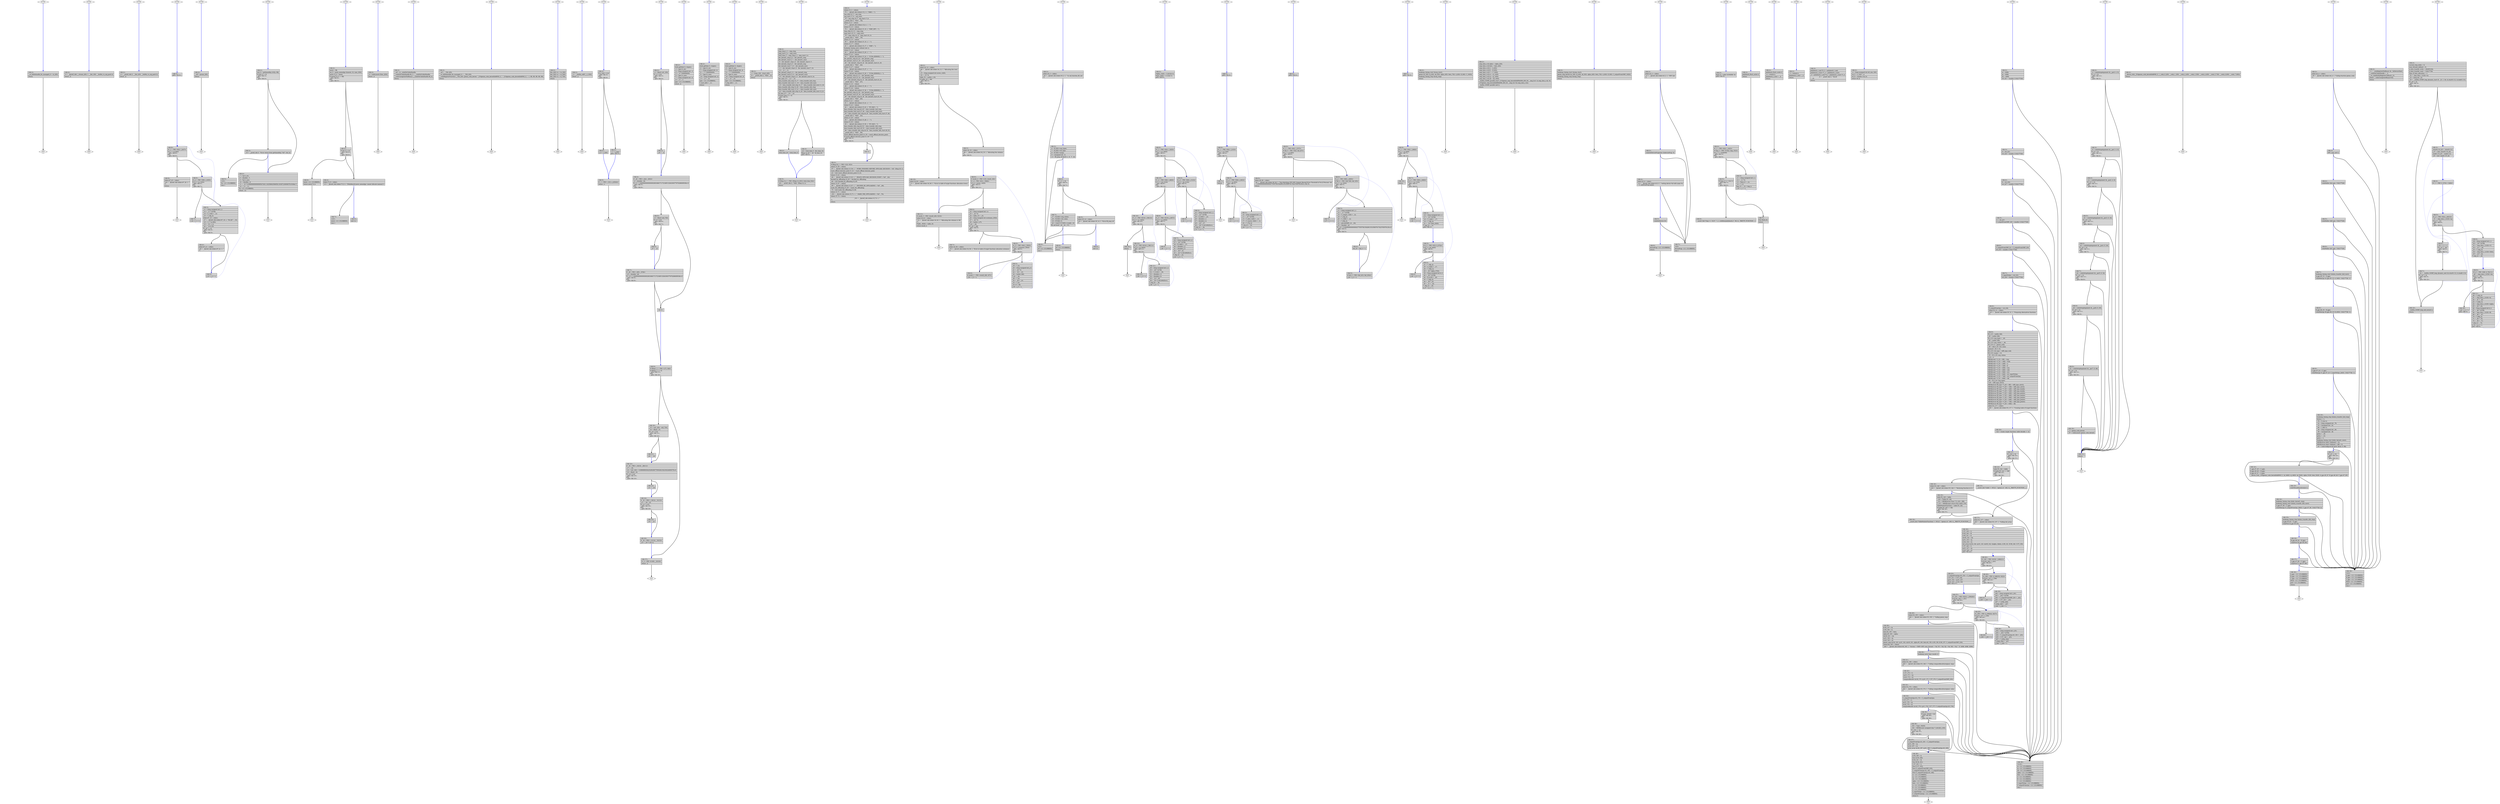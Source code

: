 digraph "tmpxft_00003394_00000000-14_gemm.ii.027t.copyprop1" {
overlap=false;
subgraph "void __nv_save_fatbinhandle_for_managed_rt(void**)" {
	color="black";
	label="void __nv_save_fatbinhandle_for_managed_rt(void**)";
	fn_0_basic_block_1 [shape=Mdiamond,style=filled,fillcolor=white,label="EXIT"];

	fn_0_basic_block_2 [shape=record,style=filled,fillcolor=lightgrey,label="{\<bb\ 2\>:\l\
|__nv_fatbinhandle_for_managed_rt\ =\ in_2(D);\l\
|return;\l\
}"];

	fn_0_basic_block_0 [shape=Mdiamond,style=filled,fillcolor=white,label="ENTRY"];

	fn_0_basic_block_0:s -> fn_0_basic_block_2:n [style="solid,bold",color=blue,weight=100,constraint=true];
	fn_0_basic_block_2:s -> fn_0_basic_block_1:n [style="solid,bold",color=black,weight=10,constraint=true];
	fn_0_basic_block_0:s -> fn_0_basic_block_1:n [style="invis",constraint=true];
}
subgraph "int fprintf(FILE*, const char*, ...)" {
	color="black";
	label="int fprintf(FILE*, const char*, ...)";
	fn_3212_basic_block_1 [shape=Mdiamond,style=filled,fillcolor=white,label="EXIT"];

	fn_3212_basic_block_2 [shape=record,style=filled,fillcolor=lightgrey,label="{\<bb\ 2\>:\l\
|_5\ =\ __fprintf_chk\ (__stream_2(D),\ 1,\ __fmt_3(D),\ __builtin_va_arg_pack\ ());\l\
|return\ _5;\l\
}"];

	fn_3212_basic_block_0 [shape=Mdiamond,style=filled,fillcolor=white,label="ENTRY"];

	fn_3212_basic_block_0:s -> fn_3212_basic_block_2:n [style="solid,bold",color=blue,weight=100,constraint=true];
	fn_3212_basic_block_2:s -> fn_3212_basic_block_1:n [style="solid,bold",color=black,weight=10,constraint=true];
	fn_3212_basic_block_0:s -> fn_3212_basic_block_1:n [style="invis",constraint=true];
}
subgraph "int printf(const char*, ...)" {
	color="black";
	label="int printf(const char*, ...)";
	fn_3213_basic_block_1 [shape=Mdiamond,style=filled,fillcolor=white,label="EXIT"];

	fn_3213_basic_block_2 [shape=record,style=filled,fillcolor=lightgrey,label="{\<bb\ 2\>:\l\
|_4\ =\ __printf_chk\ (1,\ __fmt_2(D),\ __builtin_va_arg_pack\ ());\l\
|return\ _4;\l\
}"];

	fn_3213_basic_block_0 [shape=Mdiamond,style=filled,fillcolor=white,label="ENTRY"];

	fn_3213_basic_block_0:s -> fn_3213_basic_block_2:n [style="solid,bold",color=blue,weight=100,constraint=true];
	fn_3213_basic_block_2:s -> fn_3213_basic_block_1:n [style="solid,bold",color=black,weight=10,constraint=true];
	fn_3213_basic_block_0:s -> fn_3213_basic_block_1:n [style="invis",constraint=true];
}
subgraph "void print_array(int, int, double (*)[4096])" {
	color="black";
	label="void print_array(int, int, double (*)[4096])";
	fn_3261_basic_block_1 [shape=Mdiamond,style=filled,fillcolor=white,label="EXIT"];

	fn_3261_basic_block_2 [shape=record,style=filled,fillcolor=lightgrey,label="{\<bb\ 2\>:\l\
goto\ \<bb\ 8\>;\l\
}"];

	fn_3261_basic_block_8 [shape=record,style=filled,fillcolor=lightgrey,label="{\<bb\ 8\>:\l\
|#\ i_1\ =\ PHI\ \<0(2),\ i_24(7)\>\l\
|if\ (i_1\ \<\ ni_8(D))\l\
\ \ goto\ \<bb\ 6\>;\l\
else\l\
\ \ goto\ \<bb\ 9\>;\l\
}"];

	fn_3261_basic_block_9 [shape=record,style=filled,fillcolor=lightgrey,label="{\<bb\ 9\>:\l\
|stderr.67_25\ =\ stderr;\l\
|_29\ =\ __fprintf_chk\ (stderr.67_25,\ 1,\ \"\n\");\l\
|return;\l\
}"];

	fn_3261_basic_block_6 [shape=record,style=filled,fillcolor=lightgrey,label="{\<bb\ 6\>:\l\
|#\ j_2\ =\ PHI\ \<0(8),\ j_23(5)\>\l\
|if\ (j_2\ \<\ nj_10(D))\l\
\ \ goto\ \<bb\ 3\>;\l\
else\l\
\ \ goto\ \<bb\ 7\>;\l\
}"];

	fn_3261_basic_block_7 [shape=record,style=filled,fillcolor=lightgrey,label="{\<bb\ 7\>:\l\
|i_24\ =\ i_1\ +\ 1;\l\
}"];

	fn_3261_basic_block_3 [shape=record,style=filled,fillcolor=lightgrey,label="{\<bb\ 3\>:\l\
|_11\ =\ (long\ unsigned\ int)\ i_1;\l\
|_12\ =\ _11\ *\ 32768;\l\
|_14\ =\ C_13(D)\ +\ _12;\l\
|_15\ =\ *_14[j_2];\l\
|stderr.67_16\ =\ stderr;\l\
|_27\ =\ __fprintf_chk\ (stderr.67_16,\ 1,\ \"%0.2lf\ \",\ _15);\l\
|_18\ =\ i_1\ *\ ni_8(D);\l\
|_19\ =\ _18\ +\ j_2;\l\
|_20\ =\ _19\ %\ 20;\l\
|if\ (_20\ ==\ 0)\l\
\ \ goto\ \<bb\ 4\>;\l\
else\l\
\ \ goto\ \<bb\ 5\>;\l\
}"];

	fn_3261_basic_block_4 [shape=record,style=filled,fillcolor=lightgrey,label="{\<bb\ 4\>:\l\
|stderr.67_21\ =\ stderr;\l\
|_28\ =\ __fprintf_chk\ (stderr.67_21,\ 1,\ \"\n\");\l\
}"];

	fn_3261_basic_block_5 [shape=record,style=filled,fillcolor=lightgrey,label="{\<bb\ 5\>:\l\
|j_23\ =\ j_2\ +\ 1;\l\
}"];

	fn_3261_basic_block_0 [shape=Mdiamond,style=filled,fillcolor=white,label="ENTRY"];

	fn_3261_basic_block_0:s -> fn_3261_basic_block_2:n [style="solid,bold",color=blue,weight=100,constraint=true];
	fn_3261_basic_block_2:s -> fn_3261_basic_block_8:n [style="solid,bold",color=blue,weight=100,constraint=true];
	fn_3261_basic_block_3:s -> fn_3261_basic_block_4:n [style="solid,bold",color=black,weight=10,constraint=true];
	fn_3261_basic_block_3:s -> fn_3261_basic_block_5:n [style="solid,bold",color=black,weight=10,constraint=true];
	fn_3261_basic_block_4:s -> fn_3261_basic_block_5:n [style="solid,bold",color=blue,weight=100,constraint=true];
	fn_3261_basic_block_5:s -> fn_3261_basic_block_6:n [style="dotted,bold",color=blue,weight=10,constraint=false];
	fn_3261_basic_block_6:s -> fn_3261_basic_block_3:n [style="solid,bold",color=black,weight=10,constraint=true];
	fn_3261_basic_block_6:s -> fn_3261_basic_block_7:n [style="solid,bold",color=black,weight=10,constraint=true];
	fn_3261_basic_block_7:s -> fn_3261_basic_block_8:n [style="dotted,bold",color=blue,weight=10,constraint=false];
	fn_3261_basic_block_8:s -> fn_3261_basic_block_6:n [style="solid,bold",color=black,weight=10,constraint=true];
	fn_3261_basic_block_8:s -> fn_3261_basic_block_9:n [style="solid,bold",color=black,weight=10,constraint=true];
	fn_3261_basic_block_9:s -> fn_3261_basic_block_1:n [style="solid,bold",color=black,weight=10,constraint=true];
	fn_3261_basic_block_0:s -> fn_3261_basic_block_1:n [style="invis",constraint=true];
}
subgraph "void ____nv_dummy_param_ref(void*)" {
	color="black";
	label="void ____nv_dummy_param_ref(void*)";
	fn_3278_basic_block_1 [shape=Mdiamond,style=filled,fillcolor=white,label="EXIT"];

	fn_3278_basic_block_2 [shape=record,style=filled,fillcolor=lightgrey,label="{\<bb\ 2\>:\l\
|__ref\ =\ param_2(D);\l\
|return;\l\
}"];

	fn_3278_basic_block_0 [shape=Mdiamond,style=filled,fillcolor=white,label="ENTRY"];

	fn_3278_basic_block_0:s -> fn_3278_basic_block_2:n [style="solid,bold",color=blue,weight=100,constraint=true];
	fn_3278_basic_block_2:s -> fn_3278_basic_block_1:n [style="solid,bold",color=black,weight=10,constraint=true];
	fn_3278_basic_block_0:s -> fn_3278_basic_block_1:n [style="invis",constraint=true];
}
subgraph "double rtclock()" {
	color="black";
	label="double rtclock()";
	fn_3269_basic_block_1 [shape=Mdiamond,style=filled,fillcolor=white,label="EXIT"];

	fn_3269_basic_block_2 [shape=record,style=filled,fillcolor=lightgrey,label="{\<bb\ 2\>:\l\
|stat_4\ =\ gettimeofday\ (&Tp,\ 0B);\l\
|if\ (stat_4\ !=\ 0)\l\
\ \ goto\ \<bb\ 3\>;\l\
else\l\
\ \ goto\ \<bb\ 4\>;\l\
}"];

	fn_3269_basic_block_3 [shape=record,style=filled,fillcolor=lightgrey,label="{\<bb\ 3\>:\l\
|_14\ =\ __printf_chk\ (1,\ \"Error\ return\ from\ gettimeofday:\ %d\",\ stat_4);\l\
}"];

	fn_3269_basic_block_5 [shape=record,style=filled,fillcolor=lightgrey,label="{\<bb\ 5\>:\l\
|\<L5\>:\l\
|Tp\ =\{v\}\ \{CLOBBER\};\l\
|resx\ 1\l\
}"];

	fn_3269_basic_block_4 [shape=record,style=filled,fillcolor=lightgrey,label="{\<bb\ 4\>:\l\
|_7\ =\ Tp.tv_sec;\l\
|_8\ =\ (double)\ _7;\l\
|_9\ =\ Tp.tv_usec;\l\
|_10\ =\ (double)\ _9;\l\
|_11\ =\ _10\ *\ 9.99999999999999954748111825886258685613938723690807819366e-7;\l\
|_12\ =\ _8\ +\ _11;\l\
|Tp\ =\{v\}\ \{CLOBBER\};\l\
|return\ _12;\l\
}"];

	fn_3269_basic_block_0 [shape=Mdiamond,style=filled,fillcolor=white,label="ENTRY"];

	fn_3269_basic_block_0:s -> fn_3269_basic_block_2:n [style="solid,bold",color=blue,weight=100,constraint=true];
	fn_3269_basic_block_2:s -> fn_3269_basic_block_3:n [style="solid,bold",color=black,weight=10,constraint=true];
	fn_3269_basic_block_2:s -> fn_3269_basic_block_4:n [style="solid,bold",color=black,weight=10,constraint=true];
	fn_3269_basic_block_3:s -> fn_3269_basic_block_4:n [style="solid,bold",color=blue,weight=100,constraint=true];
	fn_3269_basic_block_3:s -> fn_3269_basic_block_5:n [style="solid,bold",color=black,weight=10,constraint=true];
	fn_3269_basic_block_4:s -> fn_3269_basic_block_1:n [style="solid,bold",color=black,weight=10,constraint=true];
	fn_3269_basic_block_0:s -> fn_3269_basic_block_1:n [style="invis",constraint=true];
}
subgraph "void* xmalloc(size_t)" {
	color="black";
	label="void* xmalloc(size_t)";
	fn_3275_basic_block_1 [shape=Mdiamond,style=filled,fillcolor=white,label="EXIT"];

	fn_3275_basic_block_2 [shape=record,style=filled,fillcolor=lightgrey,label="{\<bb\ 2\>:\l\
|newA\ =\ 0B;\l\
|ret_5\ =\ posix_memalign\ (&newA,\ 32,\ num_3(D));\l\
|newA.72_6\ =\ newA;\l\
|if\ (newA.72_6\ ==\ 0B)\l\
\ \ goto\ \<bb\ 4\>;\l\
else\l\
\ \ goto\ \<bb\ 3\>;\l\
}"];

	fn_3275_basic_block_3 [shape=record,style=filled,fillcolor=lightgrey,label="{\<bb\ 3\>:\l\
|if\ (ret_5\ !=\ 0)\l\
\ \ goto\ \<bb\ 4\>;\l\
else\l\
\ \ goto\ \<bb\ 6\>;\l\
}"];

	fn_3275_basic_block_6 [shape=record,style=filled,fillcolor=lightgrey,label="{\<bb\ 6\>:\l\
|newA\ =\{v\}\ \{CLOBBER\};\l\
|return\ newA.72_6;\l\
}"];

	fn_3275_basic_block_4 [shape=record,style=filled,fillcolor=lightgrey,label="{\<bb\ 4\>:\l\
|stderr.73_9\ =\ stderr;\l\
|_13\ =\ __fprintf_chk\ (stderr.73_9,\ 1,\ \"[PolyBench]\ posix_memalign:\ cannot\ allocate\ memory\");\l\
}"];

	fn_3275_basic_block_7 [shape=record,style=filled,fillcolor=lightgrey,label="{\<bb\ 7\>:\l\
|\<L5\>:\l\
|newA\ =\{v\}\ \{CLOBBER\};\l\
|resx\ 1\l\
}"];

	fn_3275_basic_block_5 [shape=record,style=filled,fillcolor=lightgrey,label="{\<bb\ 5\>:\l\
|exit\ (1);\l\
}"];

	fn_3275_basic_block_0 [shape=Mdiamond,style=filled,fillcolor=white,label="ENTRY"];

	fn_3275_basic_block_0:s -> fn_3275_basic_block_2:n [style="solid,bold",color=blue,weight=100,constraint=true];
	fn_3275_basic_block_2:s -> fn_3275_basic_block_4:n [style="solid,bold",color=black,weight=10,constraint=true];
	fn_3275_basic_block_2:s -> fn_3275_basic_block_3:n [style="solid,bold",color=black,weight=10,constraint=true];
	fn_3275_basic_block_3:s -> fn_3275_basic_block_4:n [style="solid,bold",color=black,weight=10,constraint=true];
	fn_3275_basic_block_3:s -> fn_3275_basic_block_6:n [style="solid,bold",color=black,weight=10,constraint=true];
	fn_3275_basic_block_4:s -> fn_3275_basic_block_5:n [style="solid,bold",color=blue,weight=100,constraint=true];
	fn_3275_basic_block_4:s -> fn_3275_basic_block_7:n [style="solid,bold",color=black,weight=10,constraint=true];
	fn_3275_basic_block_6:s -> fn_3275_basic_block_1:n [style="solid,bold",color=black,weight=10,constraint=true];
	fn_3275_basic_block_0:s -> fn_3275_basic_block_1:n [style="invis",constraint=true];
}
subgraph "cudaError_t cudaLaunch(T*) [with T = char; cudaError_t = cudaError]" {
	color="black";
	label="cudaError_t cudaLaunch(T*) [with T = char; cudaError_t = cudaError]";
	fn_3305_basic_block_1 [shape=Mdiamond,style=filled,fillcolor=white,label="EXIT"];

	fn_3305_basic_block_2 [shape=record,style=filled,fillcolor=lightgrey,label="{\<bb\ 2\>:\l\
|_4\ =\ cudaLaunch\ (func_2(D));\l\
|return\ _4;\l\
}"];

	fn_3305_basic_block_0 [shape=Mdiamond,style=filled,fillcolor=white,label="ENTRY"];

	fn_3305_basic_block_0:s -> fn_3305_basic_block_2:n [style="solid,bold",color=blue,weight=100,constraint=true];
	fn_3305_basic_block_2:s -> fn_3305_basic_block_1:n [style="solid,bold",color=black,weight=10,constraint=true];
	fn_3305_basic_block_0:s -> fn_3305_basic_block_1:n [style="invis",constraint=true];
}
subgraph "void __cudaUnregisterBinaryUtil()" {
	color="black";
	label="void __cudaUnregisterBinaryUtil()";
	fn_3279_basic_block_1 [shape=Mdiamond,style=filled,fillcolor=white,label="EXIT"];

	fn_3279_basic_block_2 [shape=record,style=filled,fillcolor=lightgrey,label="{\<bb\ 2\>:\l\
|__ref\ =\ &__cudaFatCubinHandle;\l\
|__cudaFatCubinHandle.84_3\ =\ __cudaFatCubinHandle;\l\
|__cudaUnregisterFatBinary\ (__cudaFatCubinHandle.84_3);\l\
|return;\l\
}"];

	fn_3279_basic_block_0 [shape=Mdiamond,style=filled,fillcolor=white,label="ENTRY"];

	fn_3279_basic_block_0:s -> fn_3279_basic_block_2:n [style="solid,bold",color=blue,weight=100,constraint=true];
	fn_3279_basic_block_2:s -> fn_3279_basic_block_1:n [style="solid,bold",color=black,weight=10,constraint=true];
	fn_3279_basic_block_0:s -> fn_3279_basic_block_1:n [style="invis",constraint=true];
}
subgraph "void __nv_cudaEntityRegisterCallback(void**)" {
	color="black";
	label="void __nv_cudaEntityRegisterCallback(void**)";
	fn_3303_basic_block_1 [shape=Mdiamond,style=filled,fillcolor=white,label="EXIT"];

	fn_3303_basic_block_2 [shape=record,style=filled,fillcolor=lightgrey,label="{\<bb\ 2\>:\l\
|__ref\ =\ __T26_2(D);\l\
|__nv_fatbinhandle_for_managed_rt\ =\ __T26_2(D);\l\
|__cudaRegisterFunction\ (__T26_2(D),\ gemm_cuda_kernel,\ \"_Z16gemm_cuda_kerneliiiddPdS_S_\",\ \"_Z16gemm_cuda_kerneliiiddPdS_S_\",\ -1,\ 0B,\ 0B,\ 0B,\ 0B,\ 0B);\l\
|return;\l\
}"];

	fn_3303_basic_block_0 [shape=Mdiamond,style=filled,fillcolor=white,label="ENTRY"];

	fn_3303_basic_block_0:s -> fn_3303_basic_block_2:n [style="solid,bold",color=blue,weight=100,constraint=true];
	fn_3303_basic_block_2:s -> fn_3303_basic_block_1:n [style="solid,bold",color=black,weight=10,constraint=true];
	fn_3303_basic_block_0:s -> fn_3303_basic_block_1:n [style="invis",constraint=true];
}
subgraph "dim3::dim3(unsigned int, unsigned int, unsigned int)" {
	color="black";
	label="dim3::dim3(unsigned int, unsigned int, unsigned int)";
	fn_3_basic_block_1 [shape=Mdiamond,style=filled,fillcolor=white,label="EXIT"];

	fn_3_basic_block_2 [shape=record,style=filled,fillcolor=lightgrey,label="{\<bb\ 2\>:\l\
|this_2(D)-\>x\ =\ vx_3(D);\l\
|this_2(D)-\>y\ =\ vy_5(D);\l\
|this_2(D)-\>z\ =\ vz_7(D);\l\
|return;\l\
}"];

	fn_3_basic_block_0 [shape=Mdiamond,style=filled,fillcolor=white,label="ENTRY"];

	fn_3_basic_block_0:s -> fn_3_basic_block_2:n [style="solid,bold",color=blue,weight=100,constraint=true];
	fn_3_basic_block_2:s -> fn_3_basic_block_1:n [style="solid,bold",color=black,weight=10,constraint=true];
	fn_3_basic_block_0:s -> fn_3_basic_block_1:n [style="invis",constraint=true];
}
subgraph "float std::ceil(float)" {
	color="black";
	label="float std::ceil(float)";
	fn_154_basic_block_1 [shape=Mdiamond,style=filled,fillcolor=white,label="EXIT"];

	fn_154_basic_block_2 [shape=record,style=filled,fillcolor=lightgrey,label="{\<bb\ 2\>:\l\
|_2\ =\ __builtin_ceilf\ (__x_1(D));\l\
|return\ _2;\l\
}"];

	fn_154_basic_block_0 [shape=Mdiamond,style=filled,fillcolor=white,label="ENTRY"];

	fn_154_basic_block_0:s -> fn_154_basic_block_2:n [style="solid,bold",color=blue,weight=100,constraint=true];
	fn_154_basic_block_2:s -> fn_154_basic_block_1:n [style="solid,bold",color=black,weight=10,constraint=true];
	fn_154_basic_block_0:s -> fn_154_basic_block_1:n [style="invis",constraint=true];
}
subgraph "float absVal(float)" {
	color="black";
	label="float absVal(float)";
	fn_3240_basic_block_1 [shape=Mdiamond,style=filled,fillcolor=white,label="EXIT"];

	fn_3240_basic_block_2 [shape=record,style=filled,fillcolor=lightgrey,label="{\<bb\ 2\>:\l\
|if\ (a_2(D)\ \<\ 0.0)\l\
\ \ goto\ \<bb\ 3\>;\l\
else\l\
\ \ goto\ \<bb\ 4\>;\l\
}"];

	fn_3240_basic_block_4 [shape=record,style=filled,fillcolor=lightgrey,label="{\<bb\ 4\>:\l\
|a_4\ =\ a_2(D);\l\
}"];

	fn_3240_basic_block_3 [shape=record,style=filled,fillcolor=lightgrey,label="{\<bb\ 3\>:\l\
|_3\ =\ -a_2(D);\l\
goto\ \<bb\ 5\>;\l\
}"];

	fn_3240_basic_block_5 [shape=record,style=filled,fillcolor=lightgrey,label="{\<bb\ 5\>:\l\
|#\ _1\ =\ PHI\ \<_3(3),\ a_2(D)(4)\>\l\
|return\ _1;\l\
}"];

	fn_3240_basic_block_0 [shape=Mdiamond,style=filled,fillcolor=white,label="ENTRY"];

	fn_3240_basic_block_0:s -> fn_3240_basic_block_2:n [style="solid,bold",color=blue,weight=100,constraint=true];
	fn_3240_basic_block_2:s -> fn_3240_basic_block_3:n [style="solid,bold",color=black,weight=10,constraint=true];
	fn_3240_basic_block_2:s -> fn_3240_basic_block_4:n [style="solid,bold",color=black,weight=10,constraint=true];
	fn_3240_basic_block_3:s -> fn_3240_basic_block_5:n [style="solid,bold",color=blue,weight=100,constraint=true];
	fn_3240_basic_block_4:s -> fn_3240_basic_block_5:n [style="solid,bold",color=blue,weight=100,constraint=true];
	fn_3240_basic_block_5:s -> fn_3240_basic_block_1:n [style="solid,bold",color=black,weight=10,constraint=true];
	fn_3240_basic_block_0:s -> fn_3240_basic_block_1:n [style="invis",constraint=true];
}
subgraph "float percentDiff(double, double)" {
	color="black";
	label="float percentDiff(double, double)";
	fn_3241_basic_block_1 [shape=Mdiamond,style=filled,fillcolor=white,label="EXIT"];

	fn_3241_basic_block_2 [shape=record,style=filled,fillcolor=lightgrey,label="{\<bb\ 2\>:\l\
|_4\ =\ (float)\ val1_3(D);\l\
|if\ (_4\ \<\ 0.0)\l\
\ \ goto\ \<bb\ 3\>;\l\
else\l\
\ \ goto\ \<bb\ 4\>;\l\
}"];

	fn_3241_basic_block_3 [shape=record,style=filled,fillcolor=lightgrey,label="{\<bb\ 3\>:\l\
|_25\ =\ -_4;\l\
}"];

	fn_3241_basic_block_4 [shape=record,style=filled,fillcolor=lightgrey,label="{\<bb\ 4\>:\l\
|#\ _26\ =\ PHI\ \<_4(2),\ _25(3)\>\l\
|_6\ =\ (double)\ _26;\l\
|if\ (_6\ \<\ 1.00000000000000002081668171172168513294309377670288085938e-2)\l\
\ \ goto\ \<bb\ 5\>;\l\
else\l\
\ \ goto\ \<bb\ 8\>;\l\
}"];

	fn_3241_basic_block_5 [shape=record,style=filled,fillcolor=lightgrey,label="{\<bb\ 5\>:\l\
|_8\ =\ (float)\ val2_7(D);\l\
|if\ (_8\ \<\ 0.0)\l\
\ \ goto\ \<bb\ 6\>;\l\
else\l\
\ \ goto\ \<bb\ 7\>;\l\
}"];

	fn_3241_basic_block_6 [shape=record,style=filled,fillcolor=lightgrey,label="{\<bb\ 6\>:\l\
|_27\ =\ -_8;\l\
}"];

	fn_3241_basic_block_7 [shape=record,style=filled,fillcolor=lightgrey,label="{\<bb\ 7\>:\l\
|#\ _28\ =\ PHI\ \<_8(5),\ _27(6)\>\l\
|_10\ =\ (double)\ _28;\l\
|if\ (_10\ \<\ 1.00000000000000002081668171172168513294309377670288085938e-2)\l\
\ \ goto\ \<bb\ 9\>;\l\
else\l\
\ \ goto\ \<bb\ 8\>;\l\
}"];

	fn_3241_basic_block_8 [shape=record,style=filled,fillcolor=lightgrey,label="{\<bb\ 8\>:\l\
}"];

	fn_3241_basic_block_9 [shape=record,style=filled,fillcolor=lightgrey,label="{\<bb\ 9\>:\l\
|#\ iftmp.1_1\ =\ PHI\ \<1(7),\ 0(8)\>\l\
|if\ (iftmp.1_1\ !=\ 0)\l\
\ \ goto\ \<bb\ 17\>;\l\
else\l\
\ \ goto\ \<bb\ 10\>;\l\
}"];

	fn_3241_basic_block_10 [shape=record,style=filled,fillcolor=lightgrey,label="{\<bb\ 10\>:\l\
|_15\ =\ val1_3(D)\ -\ val2_7(D);\l\
|_16\ =\ (float)\ _15;\l\
|if\ (_16\ \<\ 0.0)\l\
\ \ goto\ \<bb\ 11\>;\l\
else\l\
\ \ goto\ \<bb\ 12\>;\l\
}"];

	fn_3241_basic_block_11 [shape=record,style=filled,fillcolor=lightgrey,label="{\<bb\ 11\>:\l\
|_29\ =\ -_16;\l\
}"];

	fn_3241_basic_block_12 [shape=record,style=filled,fillcolor=lightgrey,label="{\<bb\ 12\>:\l\
|#\ _30\ =\ PHI\ \<_16(10),\ _29(11)\>\l\
|_17\ =\ _30;\l\
|_18\ =\ val1_3(D)\ +\ 9.99999993922529029077850282192230224609375e-9;\l\
|_19\ =\ (float)\ _18;\l\
|if\ (_19\ \<\ 0.0)\l\
\ \ goto\ \<bb\ 13\>;\l\
else\l\
\ \ goto\ \<bb\ 14\>;\l\
}"];

	fn_3241_basic_block_13 [shape=record,style=filled,fillcolor=lightgrey,label="{\<bb\ 13\>:\l\
|_31\ =\ -_19;\l\
}"];

	fn_3241_basic_block_14 [shape=record,style=filled,fillcolor=lightgrey,label="{\<bb\ 14\>:\l\
|#\ _32\ =\ PHI\ \<_19(12),\ _31(13)\>\l\
|_21\ =\ _30\ /\ _32;\l\
|if\ (_21\ \<\ 0.0)\l\
\ \ goto\ \<bb\ 15\>;\l\
else\l\
\ \ goto\ \<bb\ 16\>;\l\
}"];

	fn_3241_basic_block_15 [shape=record,style=filled,fillcolor=lightgrey,label="{\<bb\ 15\>:\l\
|_33\ =\ -_21;\l\
}"];

	fn_3241_basic_block_16 [shape=record,style=filled,fillcolor=lightgrey,label="{\<bb\ 16\>:\l\
|#\ _34\ =\ PHI\ \<_21(14),\ _33(15)\>\l\
|_23\ =\ _34\ *\ 1.0e+2;\l\
}"];

	fn_3241_basic_block_17 [shape=record,style=filled,fillcolor=lightgrey,label="{\<bb\ 17\>:\l\
|#\ _2\ =\ PHI\ \<0.0(9),\ _23(16)\>\l\
|return\ _2;\l\
}"];

	fn_3241_basic_block_0 [shape=Mdiamond,style=filled,fillcolor=white,label="ENTRY"];

	fn_3241_basic_block_0:s -> fn_3241_basic_block_2:n [style="solid,bold",color=blue,weight=100,constraint=true];
	fn_3241_basic_block_2:s -> fn_3241_basic_block_3:n [style="solid,bold",color=black,weight=10,constraint=true];
	fn_3241_basic_block_2:s -> fn_3241_basic_block_4:n [style="solid,bold",color=black,weight=10,constraint=true];
	fn_3241_basic_block_3:s -> fn_3241_basic_block_4:n [style="solid,bold",color=blue,weight=100,constraint=true];
	fn_3241_basic_block_4:s -> fn_3241_basic_block_5:n [style="solid,bold",color=black,weight=10,constraint=true];
	fn_3241_basic_block_4:s -> fn_3241_basic_block_8:n [style="solid,bold",color=black,weight=10,constraint=true];
	fn_3241_basic_block_5:s -> fn_3241_basic_block_6:n [style="solid,bold",color=black,weight=10,constraint=true];
	fn_3241_basic_block_5:s -> fn_3241_basic_block_7:n [style="solid,bold",color=black,weight=10,constraint=true];
	fn_3241_basic_block_6:s -> fn_3241_basic_block_7:n [style="solid,bold",color=blue,weight=100,constraint=true];
	fn_3241_basic_block_7:s -> fn_3241_basic_block_9:n [style="solid,bold",color=black,weight=10,constraint=true];
	fn_3241_basic_block_7:s -> fn_3241_basic_block_8:n [style="solid,bold",color=black,weight=10,constraint=true];
	fn_3241_basic_block_8:s -> fn_3241_basic_block_9:n [style="solid,bold",color=blue,weight=100,constraint=true];
	fn_3241_basic_block_9:s -> fn_3241_basic_block_17:n [style="solid,bold",color=black,weight=10,constraint=true];
	fn_3241_basic_block_9:s -> fn_3241_basic_block_10:n [style="solid,bold",color=black,weight=10,constraint=true];
	fn_3241_basic_block_10:s -> fn_3241_basic_block_11:n [style="solid,bold",color=black,weight=10,constraint=true];
	fn_3241_basic_block_10:s -> fn_3241_basic_block_12:n [style="solid,bold",color=black,weight=10,constraint=true];
	fn_3241_basic_block_11:s -> fn_3241_basic_block_12:n [style="solid,bold",color=blue,weight=100,constraint=true];
	fn_3241_basic_block_12:s -> fn_3241_basic_block_13:n [style="solid,bold",color=black,weight=10,constraint=true];
	fn_3241_basic_block_12:s -> fn_3241_basic_block_14:n [style="solid,bold",color=black,weight=10,constraint=true];
	fn_3241_basic_block_13:s -> fn_3241_basic_block_14:n [style="solid,bold",color=blue,weight=100,constraint=true];
	fn_3241_basic_block_14:s -> fn_3241_basic_block_15:n [style="solid,bold",color=black,weight=10,constraint=true];
	fn_3241_basic_block_14:s -> fn_3241_basic_block_16:n [style="solid,bold",color=black,weight=10,constraint=true];
	fn_3241_basic_block_15:s -> fn_3241_basic_block_16:n [style="solid,bold",color=blue,weight=100,constraint=true];
	fn_3241_basic_block_16:s -> fn_3241_basic_block_17:n [style="solid,bold",color=blue,weight=100,constraint=true];
	fn_3241_basic_block_17:s -> fn_3241_basic_block_1:n [style="solid,bold",color=black,weight=10,constraint=true];
	fn_3241_basic_block_0:s -> fn_3241_basic_block_1:n [style="invis",constraint=true];
}
subgraph "uint64_t get_time()" {
	color="black";
	label="uint64_t get_time()";
	fn_3246_basic_block_1 [shape=Mdiamond,style=filled,fillcolor=white,label="EXIT"];

	fn_3246_basic_block_2 [shape=record,style=filled,fillcolor=lightgrey,label="{\<bb\ 2\>:\l\
|clock_gettime\ (1,\ &spec);\l\
|_3\ =\ spec.tv_sec;\l\
|_4\ =\ (long\ unsigned\ int)\ _3;\l\
|_5\ =\ _4\ *\ 1000000000;\l\
|_6\ =\ spec.tv_nsec;\l\
|_7\ =\ (long\ unsigned\ int)\ _6;\l\
|_8\ =\ _5\ +\ _7;\l\
|spec\ =\{v\}\ \{CLOBBER\};\l\
|return\ _8;\l\
}"];

	fn_3246_basic_block_0 [shape=Mdiamond,style=filled,fillcolor=white,label="ENTRY"];

	fn_3246_basic_block_0:s -> fn_3246_basic_block_2:n [style="solid,bold",color=blue,weight=100,constraint=true];
	fn_3246_basic_block_2:s -> fn_3246_basic_block_1:n [style="solid,bold",color=black,weight=10,constraint=true];
	fn_3246_basic_block_0:s -> fn_3246_basic_block_1:n [style="invis",constraint=true];
}
subgraph "void hookomp_timing_start(uint64_t*)" {
	color="black";
	label="void hookomp_timing_start(uint64_t*)";
	fn_3247_basic_block_1 [shape=Mdiamond,style=filled,fillcolor=white,label="EXIT"];

	fn_3247_basic_block_2 [shape=record,style=filled,fillcolor=lightgrey,label="{\<bb\ 2\>:\l\
|clock_gettime\ (1,\ &spec);\l\
|_6\ =\ spec.tv_sec;\l\
|_7\ =\ (long\ unsigned\ int)\ _6;\l\
|_8\ =\ _7\ *\ 1000000000;\l\
|_9\ =\ spec.tv_nsec;\l\
|_10\ =\ (long\ unsigned\ int)\ _9;\l\
|_11\ =\ _8\ +\ _10;\l\
|spec\ =\{v\}\ \{CLOBBER\};\l\
|*_start_4(D)\ =\ _11;\l\
|return;\l\
}"];

	fn_3247_basic_block_0 [shape=Mdiamond,style=filled,fillcolor=white,label="ENTRY"];

	fn_3247_basic_block_0:s -> fn_3247_basic_block_2:n [style="solid,bold",color=blue,weight=100,constraint=true];
	fn_3247_basic_block_2:s -> fn_3247_basic_block_1:n [style="solid,bold",color=black,weight=10,constraint=true];
	fn_3247_basic_block_0:s -> fn_3247_basic_block_1:n [style="invis",constraint=true];
}
subgraph "void hookomp_timing_stop(uint64_t*)" {
	color="black";
	label="void hookomp_timing_stop(uint64_t*)";
	fn_3248_basic_block_1 [shape=Mdiamond,style=filled,fillcolor=white,label="EXIT"];

	fn_3248_basic_block_2 [shape=record,style=filled,fillcolor=lightgrey,label="{\<bb\ 2\>:\l\
|clock_gettime\ (1,\ &spec);\l\
|_6\ =\ spec.tv_sec;\l\
|_7\ =\ (long\ unsigned\ int)\ _6;\l\
|_8\ =\ _7\ *\ 1000000000;\l\
|_9\ =\ spec.tv_nsec;\l\
|_10\ =\ (long\ unsigned\ int)\ _9;\l\
|_11\ =\ _8\ +\ _10;\l\
|spec\ =\{v\}\ \{CLOBBER\};\l\
|*_stop_4(D)\ =\ _11;\l\
|return;\l\
}"];

	fn_3248_basic_block_0 [shape=Mdiamond,style=filled,fillcolor=white,label="ENTRY"];

	fn_3248_basic_block_0:s -> fn_3248_basic_block_2:n [style="solid,bold",color=blue,weight=100,constraint=true];
	fn_3248_basic_block_2:s -> fn_3248_basic_block_1:n [style="solid,bold",color=black,weight=10,constraint=true];
	fn_3248_basic_block_0:s -> fn_3248_basic_block_1:n [style="invis",constraint=true];
}
subgraph "void hookomp_timing_print(uint64_t, uint64_t)" {
	color="black";
	label="void hookomp_timing_print(uint64_t, uint64_t)";
	fn_3249_basic_block_1 [shape=Mdiamond,style=filled,fillcolor=white,label="EXIT"];

	fn_3249_basic_block_2 [shape=record,style=filled,fillcolor=lightgrey,label="{\<bb\ 2\>:\l\
|_3\ =\ tstop_1(D)\ -\ tstart_2(D);\l\
|_6\ =\ __printf_chk\ (1,\ \"%llu\",\ _3);\l\
|return;\l\
}"];

	fn_3249_basic_block_0 [shape=Mdiamond,style=filled,fillcolor=white,label="ENTRY"];

	fn_3249_basic_block_0:s -> fn_3249_basic_block_2:n [style="solid,bold",color=blue,weight=100,constraint=true];
	fn_3249_basic_block_2:s -> fn_3249_basic_block_1:n [style="solid,bold",color=black,weight=10,constraint=true];
	fn_3249_basic_block_0:s -> fn_3249_basic_block_1:n [style="invis",constraint=true];
}
subgraph "void hookomp_timing_print_without_dev()" {
	color="black";
	label="void hookomp_timing_print_without_dev()";
	fn_3250_basic_block_1 [shape=Mdiamond,style=filled,fillcolor=white,label="EXIT"];

	fn_3250_basic_block_2 [shape=record,style=filled,fillcolor=lightgrey,label="{\<bb\ 2\>:\l\
|omp_stop.2_3\ =\ omp_stop;\l\
|omp_start.3_4\ =\ omp_start;\l\
|total_time_5\ =\ omp_stop.2_3\ -\ omp_start.3_4;\l\
|dev_kernel1_stop.4_6\ =\ dev_kernel1_stop;\l\
|dev_kernel1_start.5_7\ =\ dev_kernel1_start;\l\
|_8\ =\ dev_kernel1_stop.4_6\ -\ dev_kernel1_start.5_7;\l\
|dev_kernel2_stop.6_9\ =\ dev_kernel2_stop;\l\
|dev_kernel2_start.7_10\ =\ dev_kernel2_start;\l\
|_11\ =\ dev_kernel2_stop.6_9\ -\ dev_kernel2_start.7_10;\l\
|_12\ =\ _8\ +\ _11;\l\
|dev_kernel3_stop.8_13\ =\ dev_kernel3_stop;\l\
|dev_kernel3_start.9_14\ =\ dev_kernel3_start;\l\
|_15\ =\ dev_kernel3_stop.8_13\ -\ dev_kernel3_start.9_14;\l\
|dev_time_16\ =\ _12\ +\ _15;\l\
|data_transfer_h2d_stop.10_17\ =\ data_transfer_h2d_stop;\l\
|data_transfer_h2d_start.11_18\ =\ data_transfer_h2d_start;\l\
|_19\ =\ data_transfer_h2d_stop.10_17\ -\ data_transfer_h2d_start.11_18;\l\
|data_transfer_d2h_stop.12_20\ =\ data_transfer_d2h_stop;\l\
|data_transfer_d2h_start.13_21\ =\ data_transfer_d2h_start;\l\
|_22\ =\ data_transfer_d2h_stop.12_20\ -\ data_transfer_d2h_start.13_21;\l\
|dt_time_23\ =\ _19\ +\ _22;\l\
|if\ (total_time_5\ !=\ 0)\l\
\ \ goto\ \<bb\ 3\>;\l\
else\l\
\ \ goto\ \<bb\ 4\>;\l\
}"];

	fn_3250_basic_block_4 [shape=record,style=filled,fillcolor=lightgrey,label="{\<bb\ 4\>:\l\
|total_time_26\ =\ total_time_5;\l\
}"];

	fn_3250_basic_block_3 [shape=record,style=filled,fillcolor=lightgrey,label="{\<bb\ 3\>:\l\
|_24\ =\ total_time_5\ -\ dev_time_16;\l\
|iftmp.14_25\ =\ _24\ -\ dt_time_23;\l\
goto\ \<bb\ 5\>;\l\
}"];

	fn_3250_basic_block_5 [shape=record,style=filled,fillcolor=lightgrey,label="{\<bb\ 5\>:\l\
|#\ iftmp.14_1\ =\ PHI\ \<iftmp.14_25(3),\ total_time_5(4)\>\l\
|_28\ =\ __printf_chk\ (1,\ \"%llu\",\ iftmp.14_1);\l\
|return;\l\
}"];

	fn_3250_basic_block_0 [shape=Mdiamond,style=filled,fillcolor=white,label="ENTRY"];

	fn_3250_basic_block_0:s -> fn_3250_basic_block_2:n [style="solid,bold",color=blue,weight=100,constraint=true];
	fn_3250_basic_block_2:s -> fn_3250_basic_block_3:n [style="solid,bold",color=black,weight=10,constraint=true];
	fn_3250_basic_block_2:s -> fn_3250_basic_block_4:n [style="solid,bold",color=black,weight=10,constraint=true];
	fn_3250_basic_block_3:s -> fn_3250_basic_block_5:n [style="solid,bold",color=blue,weight=100,constraint=true];
	fn_3250_basic_block_4:s -> fn_3250_basic_block_5:n [style="solid,bold",color=blue,weight=100,constraint=true];
	fn_3250_basic_block_5:s -> fn_3250_basic_block_1:n [style="solid,bold",color=black,weight=10,constraint=true];
	fn_3250_basic_block_0:s -> fn_3250_basic_block_1:n [style="invis",constraint=true];
}
subgraph "void hookomp_print_time_results()" {
	color="black";
	label="void hookomp_print_time_results()";
	fn_3251_basic_block_1 [shape=Mdiamond,style=filled,fillcolor=white,label="EXIT"];

	fn_3251_basic_block_2 [shape=record,style=filled,fillcolor=lightgrey,label="{\<bb\ 2\>:\l\
|stdout.15_3\ =\ stdout;\l\
|_75\ =\ __fprintf_chk\ (stdout.15_3,\ 1,\ \"ORIG\ =\ \");\l\
|seq_stop.16_5\ =\ seq_stop;\l\
|seq_start.17_6\ =\ seq_start;\l\
|_76\ =\ seq_stop.16_5\ -\ seq_start.17_6;\l\
|__printf_chk\ (1,\ \"%llu\",\ _76);\l\
|stdout.15_8\ =\ stdout;\l\
|_77\ =\ __fprintf_chk\ (stdout.15_8,\ 1,\ \",\ \");\l\
|stdout.15_10\ =\ stdout;\l\
|_78\ =\ __fprintf_chk\ (stdout.15_10,\ 1,\ \"OMP_OFF\ =\ \");\l\
|omp_stop.18_12\ =\ omp_stop;\l\
|omp_start.19_13\ =\ omp_start;\l\
|_79\ =\ omp_stop.18_12\ -\ omp_start.19_13;\l\
|__printf_chk\ (1,\ \"%llu\",\ _79);\l\
|stdout.15_15\ =\ stdout;\l\
|_80\ =\ __fprintf_chk\ (stdout.15_15,\ 1,\ \",\ \");\l\
|stdout.15_17\ =\ stdout;\l\
|_81\ =\ __fprintf_chk\ (stdout.15_17,\ 1,\ \"OMP\ =\ \");\l\
|hookomp_timing_print_without_dev\ ();\l\
|stdout.15_20\ =\ stdout;\l\
|_82\ =\ __fprintf_chk\ (stdout.15_20,\ 1,\ \",\ \");\l\
|stdout.15_22\ =\ stdout;\l\
|_83\ =\ __fprintf_chk\ (stdout.15_22,\ 1,\ \"CUDA_KERNEL1\ =\ \");\l\
|dev_kernel1_stop.20_24\ =\ dev_kernel1_stop;\l\
|dev_kernel1_start.21_25\ =\ dev_kernel1_start;\l\
|_84\ =\ dev_kernel1_stop.20_24\ -\ dev_kernel1_start.21_25;\l\
|__printf_chk\ (1,\ \"%llu\",\ _84);\l\
|stdout.15_27\ =\ stdout;\l\
|_85\ =\ __fprintf_chk\ (stdout.15_27,\ 1,\ \",\ \");\l\
|stdout.15_29\ =\ stdout;\l\
|_86\ =\ __fprintf_chk\ (stdout.15_29,\ 1,\ \"CUDA_KERNEL2\ =\ \");\l\
|dev_kernel2_stop.22_31\ =\ dev_kernel2_stop;\l\
|dev_kernel2_start.23_32\ =\ dev_kernel2_start;\l\
|_87\ =\ dev_kernel2_stop.22_31\ -\ dev_kernel2_start.23_32;\l\
|__printf_chk\ (1,\ \"%llu\",\ _87);\l\
|stdout.15_34\ =\ stdout;\l\
|_88\ =\ __fprintf_chk\ (stdout.15_34,\ 1,\ \",\ \");\l\
|stdout.15_36\ =\ stdout;\l\
|_89\ =\ __fprintf_chk\ (stdout.15_36,\ 1,\ \"CUDA_KERNEL3\ =\ \");\l\
|dev_kernel3_stop.24_38\ =\ dev_kernel3_stop;\l\
|dev_kernel3_start.25_39\ =\ dev_kernel3_start;\l\
|_90\ =\ dev_kernel3_stop.24_38\ -\ dev_kernel3_start.25_39;\l\
|__printf_chk\ (1,\ \"%llu\",\ _90);\l\
|stdout.15_41\ =\ stdout;\l\
|_91\ =\ __fprintf_chk\ (stdout.15_41,\ 1,\ \",\ \");\l\
|stdout.15_43\ =\ stdout;\l\
|_92\ =\ __fprintf_chk\ (stdout.15_43,\ 1,\ \"DT_H2D\ =\ \");\l\
|data_transfer_h2d_stop.26_45\ =\ data_transfer_h2d_stop;\l\
|data_transfer_h2d_start.27_46\ =\ data_transfer_h2d_start;\l\
|_93\ =\ data_transfer_h2d_stop.26_45\ -\ data_transfer_h2d_start.27_46;\l\
|__printf_chk\ (1,\ \"%llu\",\ _93);\l\
|stdout.15_48\ =\ stdout;\l\
|_94\ =\ __fprintf_chk\ (stdout.15_48,\ 1,\ \",\ \");\l\
|stdout.15_50\ =\ stdout;\l\
|_95\ =\ __fprintf_chk\ (stdout.15_50,\ 1,\ \"DT_D2H\ =\ \");\l\
|data_transfer_d2h_stop.28_52\ =\ data_transfer_d2h_stop;\l\
|data_transfer_d2h_start.29_53\ =\ data_transfer_d2h_start;\l\
|_96\ =\ data_transfer_d2h_stop.28_52\ -\ data_transfer_d2h_start.29_53;\l\
|__printf_chk\ (1,\ \"%llu\",\ _96);\l\
|reach_offload_decision_point.31_55\ =\ reach_offload_decision_point;\l\
|if\ (reach_offload_decision_point.31_55\ !=\ 0)\l\
\ \ goto\ \<bb\ 3\>;\l\
else\l\
\ \ goto\ \<bb\ 4\>;\l\
}"];

	fn_3251_basic_block_3 [shape=record,style=filled,fillcolor=lightgrey,label="{\<bb\ 3\>:\l\
}"];

	fn_3251_basic_block_4 [shape=record,style=filled,fillcolor=lightgrey,label="{\<bb\ 4\>:\l\
|#\ iftmp.30_1\ =\ PHI\ \<1(2),\ 0(3)\>\l\
|stdout.15_59\ =\ stdout;\l\
|_97\ =\ __fprintf_chk\ (stdout.15_59,\ 1,\ \",\ WORK_FINISHED_BEFORE_OFFLOAD_DECISION\ =\ %d\",\ iftmp.30_1);\l\
|reach_offload_decision_point.31_61\ =\ reach_offload_decision_point;\l\
|_62\ =\ (int)\ reach_offload_decision_point.31_61;\l\
|stdout.15_63\ =\ stdout;\l\
|_98\ =\ __fprintf_chk\ (stdout.15_63,\ 1,\ \",\ REACH_OFFLOAD_DECISION_POINT\ =\ %d\",\ _62);\l\
|decided_by_offloading.32_65\ =\ decided_by_offloading;\l\
|_66\ =\ (int)\ decided_by_offloading.32_65;\l\
|stdout.15_67\ =\ stdout;\l\
|_99\ =\ __fprintf_chk\ (stdout.15_67,\ 1,\ \",\ DECIDED_BY_OFFLOADING\ =\ %d\",\ _66);\l\
|made_the_offloading.33_69\ =\ made_the_offloading;\l\
|_70\ =\ (int)\ made_the_offloading.33_69;\l\
|stdout.15_71\ =\ stdout;\l\
|_100\ =\ __fprintf_chk\ (stdout.15_71,\ 1,\ \",\ MADE_THE_OFFLOADING\ =\ %d\",\ _70);\l\
|stdout.15_73\ =\ stdout;\l\
|_101\ =\ __fprintf_chk\ (stdout.15_73,\ 1,\ \"\n\");\l\
|return;\l\
}"];

	fn_3251_basic_block_0 [shape=Mdiamond,style=filled,fillcolor=white,label="ENTRY"];

	fn_3251_basic_block_0:s -> fn_3251_basic_block_2:n [style="solid,bold",color=blue,weight=100,constraint=true];
	fn_3251_basic_block_2:s -> fn_3251_basic_block_4:n [style="solid,bold",color=black,weight=10,constraint=true];
	fn_3251_basic_block_2:s -> fn_3251_basic_block_3:n [style="solid,bold",color=black,weight=10,constraint=true];
	fn_3251_basic_block_3:s -> fn_3251_basic_block_4:n [style="solid,bold",color=blue,weight=100,constraint=true];
	fn_3251_basic_block_4:s -> fn_3251_basic_block_1:n [style="solid,bold",color=black,weight=10,constraint=true];
	fn_3251_basic_block_0:s -> fn_3251_basic_block_1:n [style="invis",constraint=true];
}
subgraph "bool create_target_functions_table(Func****, int, int)" {
	color="black";
	label="bool create_target_functions_table(Func****, int, int)";
	fn_3256_basic_block_1 [shape=Mdiamond,style=filled,fillcolor=white,label="EXIT"];

	fn_3256_basic_block_2 [shape=record,style=filled,fillcolor=lightgrey,label="{\<bb\ 2\>:\l\
|stderr.34_12\ =\ stderr;\l\
|_68\ =\ __fprintf_chk\ (stderr.34_12,\ 1,\ \"Allocating\ the\ rows.\n\");\l\
|_15\ =\ (long\ unsigned\ int)\ nrows_14(D);\l\
|_16\ =\ _15\ *\ 8;\l\
|table_18\ =\ malloc\ (_16);\l\
|if\ (table_18\ !=\ 0B)\l\
\ \ goto\ \<bb\ 3\>;\l\
else\l\
\ \ goto\ \<bb\ 10\>;\l\
}"];

	fn_3256_basic_block_10 [shape=record,style=filled,fillcolor=lightgrey,label="{\<bb\ 10\>:\l\
|stderr.34_60\ =\ stderr;\l\
|_71\ =\ __fprintf_chk\ (stderr.34_60,\ 1,\ \"Error\ in\ table\ of\ target\ functions\ allocation\ (rows).\n\");\l\
}"];

	fn_3256_basic_block_3 [shape=record,style=filled,fillcolor=lightgrey,label="{\<bb\ 3\>:\l\
|stderr.34_19\ =\ stderr;\l\
|_69\ =\ __fprintf_chk\ (stderr.34_19,\ 1,\ \"Allocating\ the\ columns.\n\");\l\
goto\ \<bb\ 9\>;\l\
}"];

	fn_3256_basic_block_9 [shape=record,style=filled,fillcolor=lightgrey,label="{\<bb\ 9\>:\l\
|#\ result_2\ =\ PHI\ \<1(3),\ result_1(8)\>\l\
|#\ i_4\ =\ PHI\ \<0(3),\ i_59(8)\>\l\
|if\ (i_4\ \<\ nrows_14(D))\l\
\ \ goto\ \<bb\ 4\>;\l\
else\l\
\ \ goto\ \<bb\ 11\>;\l\
}"];

	fn_3256_basic_block_11 [shape=record,style=filled,fillcolor=lightgrey,label="{\<bb\ 11\>:\l\
|#\ result_3\ =\ PHI\ \<result_2(9),\ 0(10)\>\l\
|stderr.34_63\ =\ stderr;\l\
|_72\ =\ __fprintf_chk\ (stderr.34_63,\ 1,\ \"Allocating\ the\ columns\ is\ OK.\n\");\l\
|*table__65(D)\ =\ table_18;\l\
|return\ result_3;\l\
}"];

	fn_3256_basic_block_4 [shape=record,style=filled,fillcolor=lightgrey,label="{\<bb\ 4\>:\l\
|_22\ =\ (long\ unsigned\ int)\ i_4;\l\
|_23\ =\ _22\ *\ 8;\l\
|_24\ =\ table_18\ +\ _23;\l\
|_26\ =\ (long\ unsigned\ int)\ ncolumns_25(D);\l\
|_27\ =\ _26\ *\ 8;\l\
|_29\ =\ malloc\ (_27);\l\
|*_24\ =\ _29;\l\
|if\ (_29\ !=\ 0B)\l\
\ \ goto\ \<bb\ 6\>;\l\
else\l\
\ \ goto\ \<bb\ 7\>;\l\
}"];

	fn_3256_basic_block_7 [shape=record,style=filled,fillcolor=lightgrey,label="{\<bb\ 7\>:\l\
|stderr.34_56\ =\ stderr;\l\
|_70\ =\ __fprintf_chk\ (stderr.34_56,\ 1,\ \"Error\ in\ table\ of\ target\ functions\ allocation\ (columns).\n\");\l\
}"];

	fn_3256_basic_block_6 [shape=record,style=filled,fillcolor=lightgrey,label="{\<bb\ 6\>:\l\
|#\ j_5\ =\ PHI\ \<0(4),\ j_55(5)\>\l\
|if\ (j_5\ \<\ ncolumns_25(D))\l\
\ \ goto\ \<bb\ 5\>;\l\
else\l\
\ \ goto\ \<bb\ 8\>;\l\
}"];

	fn_3256_basic_block_8 [shape=record,style=filled,fillcolor=lightgrey,label="{\<bb\ 8\>:\l\
|#\ result_1\ =\ PHI\ \<result_2(6),\ 0(7)\>\l\
|i_59\ =\ i_4\ +\ 1;\l\
}"];

	fn_3256_basic_block_5 [shape=record,style=filled,fillcolor=lightgrey,label="{\<bb\ 5\>:\l\
|_39\ =\ *_24;\l\
|_40\ =\ (long\ unsigned\ int)\ j_5;\l\
|_41\ =\ _40\ *\ 8;\l\
|_42\ =\ _39\ +\ _41;\l\
|_44\ =\ malloc\ (48);\l\
|*_42\ =\ _44;\l\
|_49\ =\ *_24;\l\
|_52\ =\ _49\ +\ _41;\l\
|_53\ =\ *_52;\l\
|_53-\>f\ =\ 0B;\l\
|j_55\ =\ j_5\ +\ 1;\l\
}"];

	fn_3256_basic_block_0 [shape=Mdiamond,style=filled,fillcolor=white,label="ENTRY"];

	fn_3256_basic_block_0:s -> fn_3256_basic_block_2:n [style="solid,bold",color=blue,weight=100,constraint=true];
	fn_3256_basic_block_2:s -> fn_3256_basic_block_3:n [style="solid,bold",color=black,weight=10,constraint=true];
	fn_3256_basic_block_2:s -> fn_3256_basic_block_10:n [style="solid,bold",color=black,weight=10,constraint=true];
	fn_3256_basic_block_3:s -> fn_3256_basic_block_9:n [style="solid,bold",color=blue,weight=100,constraint=true];
	fn_3256_basic_block_4:s -> fn_3256_basic_block_6:n [style="solid,bold",color=black,weight=10,constraint=true];
	fn_3256_basic_block_4:s -> fn_3256_basic_block_7:n [style="solid,bold",color=black,weight=10,constraint=true];
	fn_3256_basic_block_5:s -> fn_3256_basic_block_6:n [style="dotted,bold",color=blue,weight=10,constraint=false];
	fn_3256_basic_block_6:s -> fn_3256_basic_block_5:n [style="solid,bold",color=black,weight=10,constraint=true];
	fn_3256_basic_block_6:s -> fn_3256_basic_block_8:n [style="solid,bold",color=black,weight=10,constraint=true];
	fn_3256_basic_block_7:s -> fn_3256_basic_block_8:n [style="solid,bold",color=blue,weight=100,constraint=true];
	fn_3256_basic_block_8:s -> fn_3256_basic_block_9:n [style="dotted,bold",color=blue,weight=10,constraint=false];
	fn_3256_basic_block_9:s -> fn_3256_basic_block_4:n [style="solid,bold",color=black,weight=10,constraint=true];
	fn_3256_basic_block_9:s -> fn_3256_basic_block_11:n [style="solid,bold",color=black,weight=10,constraint=true];
	fn_3256_basic_block_10:s -> fn_3256_basic_block_11:n [style="solid,bold",color=blue,weight=100,constraint=true];
	fn_3256_basic_block_11:s -> fn_3256_basic_block_1:n [style="solid,bold",color=black,weight=10,constraint=true];
	fn_3256_basic_block_0:s -> fn_3256_basic_block_1:n [style="invis",constraint=true];
}
subgraph "void call_function_ffi_call(Func*)" {
	color="black";
	label="void call_function_ffi_call(Func*)";
	fn_3257_basic_block_1 [shape=Mdiamond,style=filled,fillcolor=white,label="EXIT"];

	fn_3257_basic_block_2 [shape=record,style=filled,fillcolor=lightgrey,label="{\<bb\ 2\>:\l\
|stderr.35_3\ =\ stderr;\l\
|_24\ =\ __fprintf_chk\ (stderr.35_3,\ 1,\ \"\ In\ call_function_ffi_call.\n\");\l\
}"];

	fn_3257_basic_block_3 [shape=record,style=filled,fillcolor=lightgrey,label="{\<bb\ 3\>:\l\
|_6\ =\ ff_5(D)-\>arg_types;\l\
|_7\ =\ ff_5(D)-\>ret_type;\l\
|_8\ =\ ff_5(D)-\>nargs;\l\
|_9\ =\ (unsigned\ int)\ _8;\l\
|_11\ =\ ffi_prep_cif\ (&cif,\ 2,\ _9,\ _7,\ _6);\l\
}"];

	fn_3257_basic_block_4 [shape=record,style=filled,fillcolor=lightgrey,label="{\<bb\ 4\>:\l\
|if\ (_11\ !=\ 0)\l\
\ \ goto\ \<bb\ 5\>;\l\
else\l\
\ \ goto\ \<bb\ 7\>;\l\
}"];

	fn_3257_basic_block_7 [shape=record,style=filled,fillcolor=lightgrey,label="{\<bb\ 7\>:\l\
|_17\ =\ ff_5(D)-\>arg_values;\l\
|_18\ =\ ff_5(D)-\>ret_value;\l\
|_19\ =\ ff_5(D)-\>f;\l\
|_20\ =\ (void\ (*\<T19f3\>)\ (void))\ _19;\l\
|ffi_call\ (&cif,\ _20,\ _18,\ _17);\l\
}"];

	fn_3257_basic_block_8 [shape=record,style=filled,fillcolor=lightgrey,label="{\<bb\ 8\>:\l\
|cif\ =\{v\}\ \{CLOBBER\};\l\
|return;\l\
}"];

	fn_3257_basic_block_5 [shape=record,style=filled,fillcolor=lightgrey,label="{\<bb\ 5\>:\l\
|stderr.35_14\ =\ stderr;\l\
|_25\ =\ __fprintf_chk\ (stderr.35_14,\ 1,\ \"Error\ ffi_prep_cif.\n\");\l\
}"];

	fn_3257_basic_block_6 [shape=record,style=filled,fillcolor=lightgrey,label="{\<bb\ 6\>:\l\
|exit\ (1);\l\
}"];

	fn_3257_basic_block_9 [shape=record,style=filled,fillcolor=lightgrey,label="{\<bb\ 9\>:\l\
|\<L2\>:\l\
|cif\ =\{v\}\ \{CLOBBER\};\l\
|resx\ 1\l\
}"];

	fn_3257_basic_block_0 [shape=Mdiamond,style=filled,fillcolor=white,label="ENTRY"];

	fn_3257_basic_block_0:s -> fn_3257_basic_block_2:n [style="solid,bold",color=blue,weight=100,constraint=true];
	fn_3257_basic_block_2:s -> fn_3257_basic_block_3:n [style="solid,bold",color=blue,weight=100,constraint=true];
	fn_3257_basic_block_2:s -> fn_3257_basic_block_9:n [style="solid,bold",color=black,weight=10,constraint=true];
	fn_3257_basic_block_3:s -> fn_3257_basic_block_9:n [style="solid,bold",color=black,weight=10,constraint=true];
	fn_3257_basic_block_3:s -> fn_3257_basic_block_4:n [style="solid,bold",color=blue,weight=100,constraint=true];
	fn_3257_basic_block_4:s -> fn_3257_basic_block_5:n [style="solid,bold",color=black,weight=10,constraint=true];
	fn_3257_basic_block_4:s -> fn_3257_basic_block_7:n [style="solid,bold",color=black,weight=10,constraint=true];
	fn_3257_basic_block_5:s -> fn_3257_basic_block_6:n [style="solid,bold",color=blue,weight=100,constraint=true];
	fn_3257_basic_block_5:s -> fn_3257_basic_block_9:n [style="solid,bold",color=black,weight=10,constraint=true];
	fn_3257_basic_block_7:s -> fn_3257_basic_block_9:n [style="solid,bold",color=black,weight=10,constraint=true];
	fn_3257_basic_block_7:s -> fn_3257_basic_block_8:n [style="solid,bold",color=blue,weight=100,constraint=true];
	fn_3257_basic_block_8:s -> fn_3257_basic_block_1:n [style="solid,bold",color=black,weight=10,constraint=true];
	fn_3257_basic_block_0:s -> fn_3257_basic_block_1:n [style="invis",constraint=true];
}
subgraph "void init_array(int, int, int, double*, double*, double (*)[4096], double (*)[4096], double (*)[4096])" {
	color="black";
	label="void init_array(int, int, int, double*, double*, double (*)[4096], double (*)[4096], double (*)[4096])";
	fn_3258_basic_block_1 [shape=Mdiamond,style=filled,fillcolor=white,label="EXIT"];

	fn_3258_basic_block_2 [shape=record,style=filled,fillcolor=lightgrey,label="{\<bb\ 2\>:\l\
|*alpha_14(D)\ =\ 3.2412e+4;\l\
|*beta_16(D)\ =\ 2.123e+3;\l\
goto\ \<bb\ 6\>;\l\
}"];

	fn_3258_basic_block_6 [shape=record,style=filled,fillcolor=lightgrey,label="{\<bb\ 6\>:\l\
|#\ i_1\ =\ PHI\ \<0(2),\ i_32(5)\>\l\
|if\ (i_1\ \<\ ni_19(D))\l\
\ \ goto\ \<bb\ 4\>;\l\
else\l\
\ \ goto\ \<bb\ 10\>;\l\
}"];

	fn_3258_basic_block_10 [shape=record,style=filled,fillcolor=lightgrey,label="{\<bb\ 10\>:\l\
|#\ i_2\ =\ PHI\ \<0(6),\ i_46(9)\>\l\
|if\ (i_2\ \<\ nk_21(D))\l\
\ \ goto\ \<bb\ 8\>;\l\
else\l\
\ \ goto\ \<bb\ 14\>;\l\
}"];

	fn_3258_basic_block_14 [shape=record,style=filled,fillcolor=lightgrey,label="{\<bb\ 14\>:\l\
|#\ i_3\ =\ PHI\ \<0(10),\ i_59(13)\>\l\
|if\ (i_3\ \<\ ni_19(D))\l\
\ \ goto\ \<bb\ 12\>;\l\
else\l\
\ \ goto\ \<bb\ 15\>;\l\
}"];

	fn_3258_basic_block_15 [shape=record,style=filled,fillcolor=lightgrey,label="{\<bb\ 15\>:\l\
|return;\l\
}"];

	fn_3258_basic_block_12 [shape=record,style=filled,fillcolor=lightgrey,label="{\<bb\ 12\>:\l\
|#\ j_6\ =\ PHI\ \<0(14),\ j_58(11)\>\l\
|if\ (j_6\ \<\ nj_35(D))\l\
\ \ goto\ \<bb\ 11\>;\l\
else\l\
\ \ goto\ \<bb\ 13\>;\l\
}"];

	fn_3258_basic_block_13 [shape=record,style=filled,fillcolor=lightgrey,label="{\<bb\ 13\>:\l\
|i_59\ =\ i_3\ +\ 1;\l\
}"];

	fn_3258_basic_block_11 [shape=record,style=filled,fillcolor=lightgrey,label="{\<bb\ 11\>:\l\
|_49\ =\ (long\ unsigned\ int)\ i_3;\l\
|_50\ =\ _49\ *\ 32768;\l\
|_52\ =\ C_51(D)\ +\ _50;\l\
|_53\ =\ (double)\ i_3;\l\
|_54\ =\ (double)\ j_6;\l\
|_55\ =\ _53\ *\ _54;\l\
|_56\ =\ _55\ *\ 2.44140625e-4;\l\
|*_52[j_6]\ =\ _56;\l\
|j_58\ =\ j_6\ +\ 1;\l\
}"];

	fn_3258_basic_block_8 [shape=record,style=filled,fillcolor=lightgrey,label="{\<bb\ 8\>:\l\
|#\ j_5\ =\ PHI\ \<0(10),\ j_45(7)\>\l\
|if\ (j_5\ \<\ nj_35(D))\l\
\ \ goto\ \<bb\ 7\>;\l\
else\l\
\ \ goto\ \<bb\ 9\>;\l\
}"];

	fn_3258_basic_block_9 [shape=record,style=filled,fillcolor=lightgrey,label="{\<bb\ 9\>:\l\
|i_46\ =\ i_2\ +\ 1;\l\
}"];

	fn_3258_basic_block_7 [shape=record,style=filled,fillcolor=lightgrey,label="{\<bb\ 7\>:\l\
|_36\ =\ (long\ unsigned\ int)\ i_2;\l\
|_37\ =\ _36\ *\ 32768;\l\
|_39\ =\ B_38(D)\ +\ _37;\l\
|_40\ =\ (double)\ i_2;\l\
|_41\ =\ (double)\ j_5;\l\
|_42\ =\ _40\ *\ _41;\l\
|_43\ =\ _42\ *\ 2.44140625e-4;\l\
|*_39[j_5]\ =\ _43;\l\
|j_45\ =\ j_5\ +\ 1;\l\
}"];

	fn_3258_basic_block_4 [shape=record,style=filled,fillcolor=lightgrey,label="{\<bb\ 4\>:\l\
|#\ j_4\ =\ PHI\ \<0(6),\ j_31(3)\>\l\
|if\ (j_4\ \<\ nk_21(D))\l\
\ \ goto\ \<bb\ 3\>;\l\
else\l\
\ \ goto\ \<bb\ 5\>;\l\
}"];

	fn_3258_basic_block_5 [shape=record,style=filled,fillcolor=lightgrey,label="{\<bb\ 5\>:\l\
|i_32\ =\ i_1\ +\ 1;\l\
}"];

	fn_3258_basic_block_3 [shape=record,style=filled,fillcolor=lightgrey,label="{\<bb\ 3\>:\l\
|_22\ =\ (long\ unsigned\ int)\ i_1;\l\
|_23\ =\ _22\ *\ 32768;\l\
|_25\ =\ A_24(D)\ +\ _23;\l\
|_26\ =\ (double)\ i_1;\l\
|_27\ =\ (double)\ j_4;\l\
|_28\ =\ _26\ *\ _27;\l\
|_29\ =\ _28\ *\ 2.44140625e-4;\l\
|*_25[j_4]\ =\ _29;\l\
|j_31\ =\ j_4\ +\ 1;\l\
}"];

	fn_3258_basic_block_0 [shape=Mdiamond,style=filled,fillcolor=white,label="ENTRY"];

	fn_3258_basic_block_0:s -> fn_3258_basic_block_2:n [style="solid,bold",color=blue,weight=100,constraint=true];
	fn_3258_basic_block_2:s -> fn_3258_basic_block_6:n [style="solid,bold",color=blue,weight=100,constraint=true];
	fn_3258_basic_block_3:s -> fn_3258_basic_block_4:n [style="dotted,bold",color=blue,weight=10,constraint=false];
	fn_3258_basic_block_4:s -> fn_3258_basic_block_3:n [style="solid,bold",color=black,weight=10,constraint=true];
	fn_3258_basic_block_4:s -> fn_3258_basic_block_5:n [style="solid,bold",color=black,weight=10,constraint=true];
	fn_3258_basic_block_5:s -> fn_3258_basic_block_6:n [style="dotted,bold",color=blue,weight=10,constraint=false];
	fn_3258_basic_block_6:s -> fn_3258_basic_block_4:n [style="solid,bold",color=black,weight=10,constraint=true];
	fn_3258_basic_block_6:s -> fn_3258_basic_block_10:n [style="solid,bold",color=black,weight=10,constraint=true];
	fn_3258_basic_block_7:s -> fn_3258_basic_block_8:n [style="dotted,bold",color=blue,weight=10,constraint=false];
	fn_3258_basic_block_8:s -> fn_3258_basic_block_7:n [style="solid,bold",color=black,weight=10,constraint=true];
	fn_3258_basic_block_8:s -> fn_3258_basic_block_9:n [style="solid,bold",color=black,weight=10,constraint=true];
	fn_3258_basic_block_9:s -> fn_3258_basic_block_10:n [style="dotted,bold",color=blue,weight=10,constraint=false];
	fn_3258_basic_block_10:s -> fn_3258_basic_block_8:n [style="solid,bold",color=black,weight=10,constraint=true];
	fn_3258_basic_block_10:s -> fn_3258_basic_block_14:n [style="solid,bold",color=black,weight=10,constraint=true];
	fn_3258_basic_block_11:s -> fn_3258_basic_block_12:n [style="dotted,bold",color=blue,weight=10,constraint=false];
	fn_3258_basic_block_12:s -> fn_3258_basic_block_11:n [style="solid,bold",color=black,weight=10,constraint=true];
	fn_3258_basic_block_12:s -> fn_3258_basic_block_13:n [style="solid,bold",color=black,weight=10,constraint=true];
	fn_3258_basic_block_13:s -> fn_3258_basic_block_14:n [style="dotted,bold",color=blue,weight=10,constraint=false];
	fn_3258_basic_block_14:s -> fn_3258_basic_block_12:n [style="solid,bold",color=black,weight=10,constraint=true];
	fn_3258_basic_block_14:s -> fn_3258_basic_block_15:n [style="solid,bold",color=black,weight=10,constraint=true];
	fn_3258_basic_block_15:s -> fn_3258_basic_block_1:n [style="solid,bold",color=black,weight=10,constraint=true];
	fn_3258_basic_block_0:s -> fn_3258_basic_block_1:n [style="invis",constraint=true];
}
subgraph "void copy_array(int, int, double (*)[4096], double (*)[4096])" {
	color="black";
	label="void copy_array(int, int, double (*)[4096], double (*)[4096])";
	fn_3259_basic_block_1 [shape=Mdiamond,style=filled,fillcolor=white,label="EXIT"];

	fn_3259_basic_block_2 [shape=record,style=filled,fillcolor=lightgrey,label="{\<bb\ 2\>:\l\
goto\ \<bb\ 6\>;\l\
}"];

	fn_3259_basic_block_6 [shape=record,style=filled,fillcolor=lightgrey,label="{\<bb\ 6\>:\l\
|#\ i_1\ =\ PHI\ \<0(2),\ i_21(5)\>\l\
|if\ (i_1\ \<\ ni_7(D))\l\
\ \ goto\ \<bb\ 4\>;\l\
else\l\
\ \ goto\ \<bb\ 7\>;\l\
}"];

	fn_3259_basic_block_7 [shape=record,style=filled,fillcolor=lightgrey,label="{\<bb\ 7\>:\l\
|return;\l\
}"];

	fn_3259_basic_block_4 [shape=record,style=filled,fillcolor=lightgrey,label="{\<bb\ 4\>:\l\
|#\ j_2\ =\ PHI\ \<0(6),\ j_20(3)\>\l\
|if\ (j_2\ \<\ nj_9(D))\l\
\ \ goto\ \<bb\ 3\>;\l\
else\l\
\ \ goto\ \<bb\ 5\>;\l\
}"];

	fn_3259_basic_block_5 [shape=record,style=filled,fillcolor=lightgrey,label="{\<bb\ 5\>:\l\
|i_21\ =\ i_1\ +\ 1;\l\
}"];

	fn_3259_basic_block_3 [shape=record,style=filled,fillcolor=lightgrey,label="{\<bb\ 3\>:\l\
|_10\ =\ (long\ unsigned\ int)\ i_1;\l\
|_11\ =\ _10\ *\ 32768;\l\
|_13\ =\ C_dest_12(D)\ +\ _11;\l\
|_17\ =\ C_source_16(D)\ +\ _11;\l\
|_18\ =\ *_17[j_2];\l\
|*_13[j_2]\ =\ _18;\l\
|j_20\ =\ j_2\ +\ 1;\l\
}"];

	fn_3259_basic_block_0 [shape=Mdiamond,style=filled,fillcolor=white,label="ENTRY"];

	fn_3259_basic_block_0:s -> fn_3259_basic_block_2:n [style="solid,bold",color=blue,weight=100,constraint=true];
	fn_3259_basic_block_2:s -> fn_3259_basic_block_6:n [style="solid,bold",color=blue,weight=100,constraint=true];
	fn_3259_basic_block_3:s -> fn_3259_basic_block_4:n [style="dotted,bold",color=blue,weight=10,constraint=false];
	fn_3259_basic_block_4:s -> fn_3259_basic_block_3:n [style="solid,bold",color=black,weight=10,constraint=true];
	fn_3259_basic_block_4:s -> fn_3259_basic_block_5:n [style="solid,bold",color=black,weight=10,constraint=true];
	fn_3259_basic_block_5:s -> fn_3259_basic_block_6:n [style="dotted,bold",color=blue,weight=10,constraint=false];
	fn_3259_basic_block_6:s -> fn_3259_basic_block_4:n [style="solid,bold",color=black,weight=10,constraint=true];
	fn_3259_basic_block_6:s -> fn_3259_basic_block_7:n [style="solid,bold",color=black,weight=10,constraint=true];
	fn_3259_basic_block_7:s -> fn_3259_basic_block_1:n [style="solid,bold",color=black,weight=10,constraint=true];
	fn_3259_basic_block_0:s -> fn_3259_basic_block_1:n [style="invis",constraint=true];
}
subgraph "void compareResults(int, int, double (*)[4096], double (*)[4096])" {
	color="black";
	label="void compareResults(int, int, double (*)[4096], double (*)[4096])";
	fn_3260_basic_block_1 [shape=Mdiamond,style=filled,fillcolor=white,label="EXIT"];

	fn_3260_basic_block_2 [shape=record,style=filled,fillcolor=lightgrey,label="{\<bb\ 2\>:\l\
goto\ \<bb\ 8\>;\l\
}"];

	fn_3260_basic_block_8 [shape=record,style=filled,fillcolor=lightgrey,label="{\<bb\ 8\>:\l\
|#\ i_1\ =\ PHI\ \<0(2),\ i_27(7)\>\l\
|#\ fail_5\ =\ PHI\ \<0(2),\ fail_4(7)\>\l\
|if\ (i_1\ \<\ ni_8(D))\l\
\ \ goto\ \<bb\ 6\>;\l\
else\l\
\ \ goto\ \<bb\ 9\>;\l\
}"];

	fn_3260_basic_block_9 [shape=record,style=filled,fillcolor=lightgrey,label="{\<bb\ 9\>:\l\
|stderr.38_28\ =\ stderr;\l\
|_30\ =\ __fprintf_chk\ (stderr.38_28,\ 1,\ \"Non-Matching\ CPU-GPU\ Outputs\ Beyond\ Error\ Threshold\ of\ %4.2f\ Percent:\ %d\n\",\ 5.000000000000000277555756156289135105907917022705078125e-2,\ fail_5);\l\
|return;\l\
}"];

	fn_3260_basic_block_6 [shape=record,style=filled,fillcolor=lightgrey,label="{\<bb\ 6\>:\l\
|#\ j_2\ =\ PHI\ \<0(8),\ j_26(5)\>\l\
|#\ fail_4\ =\ PHI\ \<fail_5(8),\ fail_3(5)\>\l\
|if\ (j_2\ \<\ nj_10(D))\l\
\ \ goto\ \<bb\ 3\>;\l\
else\l\
\ \ goto\ \<bb\ 7\>;\l\
}"];

	fn_3260_basic_block_7 [shape=record,style=filled,fillcolor=lightgrey,label="{\<bb\ 7\>:\l\
|i_27\ =\ i_1\ +\ 1;\l\
}"];

	fn_3260_basic_block_3 [shape=record,style=filled,fillcolor=lightgrey,label="{\<bb\ 3\>:\l\
|_11\ =\ (long\ unsigned\ int)\ i_1;\l\
|_12\ =\ _11\ *\ 32768;\l\
|_14\ =\ C_output_13(D)\ +\ _12;\l\
|_16\ =\ *_14[j_2];\l\
|_20\ =\ C_19(D)\ +\ _12;\l\
|_21\ =\ *_20[j_2];\l\
|_22\ =\ percentDiff\ (_21,\ _16);\l\
|_23\ =\ (double)\ _22;\l\
|if\ (_23\ \>\ 5.000000000000000277555756156289135105907917022705078125e-2)\l\
\ \ goto\ \<bb\ 4\>;\l\
else\l\
\ \ goto\ \<bb\ 5\>;\l\
}"];

	fn_3260_basic_block_4 [shape=record,style=filled,fillcolor=lightgrey,label="{\<bb\ 4\>:\l\
|fail_25\ =\ fail_4\ +\ 1;\l\
}"];

	fn_3260_basic_block_5 [shape=record,style=filled,fillcolor=lightgrey,label="{\<bb\ 5\>:\l\
|#\ fail_3\ =\ PHI\ \<fail_4(3),\ fail_25(4)\>\l\
|j_26\ =\ j_2\ +\ 1;\l\
}"];

	fn_3260_basic_block_0 [shape=Mdiamond,style=filled,fillcolor=white,label="ENTRY"];

	fn_3260_basic_block_0:s -> fn_3260_basic_block_2:n [style="solid,bold",color=blue,weight=100,constraint=true];
	fn_3260_basic_block_2:s -> fn_3260_basic_block_8:n [style="solid,bold",color=blue,weight=100,constraint=true];
	fn_3260_basic_block_3:s -> fn_3260_basic_block_4:n [style="solid,bold",color=black,weight=10,constraint=true];
	fn_3260_basic_block_3:s -> fn_3260_basic_block_5:n [style="solid,bold",color=black,weight=10,constraint=true];
	fn_3260_basic_block_4:s -> fn_3260_basic_block_5:n [style="solid,bold",color=blue,weight=100,constraint=true];
	fn_3260_basic_block_5:s -> fn_3260_basic_block_6:n [style="dotted,bold",color=blue,weight=10,constraint=false];
	fn_3260_basic_block_6:s -> fn_3260_basic_block_3:n [style="solid,bold",color=black,weight=10,constraint=true];
	fn_3260_basic_block_6:s -> fn_3260_basic_block_7:n [style="solid,bold",color=black,weight=10,constraint=true];
	fn_3260_basic_block_7:s -> fn_3260_basic_block_8:n [style="dotted,bold",color=blue,weight=10,constraint=false];
	fn_3260_basic_block_8:s -> fn_3260_basic_block_6:n [style="solid,bold",color=black,weight=10,constraint=true];
	fn_3260_basic_block_8:s -> fn_3260_basic_block_9:n [style="solid,bold",color=black,weight=10,constraint=true];
	fn_3260_basic_block_9:s -> fn_3260_basic_block_1:n [style="solid,bold",color=black,weight=10,constraint=true];
	fn_3260_basic_block_0:s -> fn_3260_basic_block_1:n [style="invis",constraint=true];
}
subgraph "void gemm(int, int, int, double, double, double (*)[4096], double (*)[4096], double (*)[4096])" {
	color="black";
	label="void gemm(int, int, int, double, double, double (*)[4096], double (*)[4096], double (*)[4096])";
	fn_3262_basic_block_1 [shape=Mdiamond,style=filled,fillcolor=white,label="EXIT"];

	fn_3262_basic_block_2 [shape=record,style=filled,fillcolor=lightgrey,label="{\<bb\ 2\>:\l\
goto\ \<bb\ 9\>;\l\
}"];

	fn_3262_basic_block_9 [shape=record,style=filled,fillcolor=lightgrey,label="{\<bb\ 9\>:\l\
|#\ i_1\ =\ PHI\ \<0(2),\ i_49(8)\>\l\
|if\ (i_1\ \<\ ni_9(D))\l\
\ \ goto\ \<bb\ 7\>;\l\
else\l\
\ \ goto\ \<bb\ 10\>;\l\
}"];

	fn_3262_basic_block_10 [shape=record,style=filled,fillcolor=lightgrey,label="{\<bb\ 10\>:\l\
|return;\l\
}"];

	fn_3262_basic_block_7 [shape=record,style=filled,fillcolor=lightgrey,label="{\<bb\ 7\>:\l\
|#\ j_2\ =\ PHI\ \<0(9),\ j_48(6)\>\l\
|if\ (j_2\ \<\ nj_11(D))\l\
\ \ goto\ \<bb\ 3\>;\l\
else\l\
\ \ goto\ \<bb\ 8\>;\l\
}"];

	fn_3262_basic_block_8 [shape=record,style=filled,fillcolor=lightgrey,label="{\<bb\ 8\>:\l\
|i_49\ =\ i_1\ +\ 1;\l\
}"];

	fn_3262_basic_block_3 [shape=record,style=filled,fillcolor=lightgrey,label="{\<bb\ 3\>:\l\
|_16\ =\ (long\ unsigned\ int)\ i_1;\l\
|_17\ =\ _16\ *\ 32768;\l\
|_18\ =\ C_14(D)\ +\ _17;\l\
|_19\ =\ *_18[j_2];\l\
|_21\ =\ _19\ *\ beta_20(D);\l\
|*_18[j_2]\ =\ _21;\l\
goto\ \<bb\ 5\>;\l\
}"];

	fn_3262_basic_block_5 [shape=record,style=filled,fillcolor=lightgrey,label="{\<bb\ 5\>:\l\
|#\ k_3\ =\ PHI\ \<0(3),\ k_47(4)\>\l\
|if\ (k_3\ \<\ nk_24(D))\l\
\ \ goto\ \<bb\ 4\>;\l\
else\l\
\ \ goto\ \<bb\ 6\>;\l\
}"];

	fn_3262_basic_block_6 [shape=record,style=filled,fillcolor=lightgrey,label="{\<bb\ 6\>:\l\
|j_48\ =\ j_2\ +\ 1;\l\
}"];

	fn_3262_basic_block_4 [shape=record,style=filled,fillcolor=lightgrey,label="{\<bb\ 4\>:\l\
|_31\ =\ *_18[j_2];\l\
|_35\ =\ A_34(D)\ +\ _17;\l\
|_36\ =\ *_35[k_3];\l\
|_38\ =\ _36\ *\ alpha_37(D);\l\
|_39\ =\ (long\ unsigned\ int)\ k_3;\l\
|_40\ =\ _39\ *\ 32768;\l\
|_42\ =\ B_41(D)\ +\ _40;\l\
|_43\ =\ *_42[j_2];\l\
|_44\ =\ _38\ *\ _43;\l\
|_45\ =\ _31\ +\ _44;\l\
|*_18[j_2]\ =\ _45;\l\
|k_47\ =\ k_3\ +\ 1;\l\
}"];

	fn_3262_basic_block_0 [shape=Mdiamond,style=filled,fillcolor=white,label="ENTRY"];

	fn_3262_basic_block_0:s -> fn_3262_basic_block_2:n [style="solid,bold",color=blue,weight=100,constraint=true];
	fn_3262_basic_block_2:s -> fn_3262_basic_block_9:n [style="solid,bold",color=blue,weight=100,constraint=true];
	fn_3262_basic_block_3:s -> fn_3262_basic_block_5:n [style="solid,bold",color=blue,weight=100,constraint=true];
	fn_3262_basic_block_4:s -> fn_3262_basic_block_5:n [style="dotted,bold",color=blue,weight=10,constraint=false];
	fn_3262_basic_block_5:s -> fn_3262_basic_block_4:n [style="solid,bold",color=black,weight=10,constraint=true];
	fn_3262_basic_block_5:s -> fn_3262_basic_block_6:n [style="solid,bold",color=black,weight=10,constraint=true];
	fn_3262_basic_block_6:s -> fn_3262_basic_block_7:n [style="dotted,bold",color=blue,weight=10,constraint=false];
	fn_3262_basic_block_7:s -> fn_3262_basic_block_3:n [style="solid,bold",color=black,weight=10,constraint=true];
	fn_3262_basic_block_7:s -> fn_3262_basic_block_8:n [style="solid,bold",color=black,weight=10,constraint=true];
	fn_3262_basic_block_8:s -> fn_3262_basic_block_9:n [style="dotted,bold",color=blue,weight=10,constraint=false];
	fn_3262_basic_block_9:s -> fn_3262_basic_block_7:n [style="solid,bold",color=black,weight=10,constraint=true];
	fn_3262_basic_block_9:s -> fn_3262_basic_block_10:n [style="solid,bold",color=black,weight=10,constraint=true];
	fn_3262_basic_block_10:s -> fn_3262_basic_block_1:n [style="solid,bold",color=black,weight=10,constraint=true];
	fn_3262_basic_block_0:s -> fn_3262_basic_block_1:n [style="invis",constraint=true];
}
subgraph "void gemm_original(int, int, int, double, double, double (*)[4096], double (*)[4096], double (*)[4096])" {
	color="black";
	label="void gemm_original(int, int, int, double, double, double (*)[4096], double (*)[4096], double (*)[4096])";
	fn_3263_basic_block_1 [shape=Mdiamond,style=filled,fillcolor=white,label="EXIT"];

	fn_3263_basic_block_2 [shape=record,style=filled,fillcolor=lightgrey,label="{\<bb\ 2\>:\l\
|hookomp_timing_start\ (&seq_start);\l\
|gemm\ (ni_3(D),\ nj_4(D),\ nk_5(D),\ alpha_6(D),\ beta_7(D),\ A_8(D),\ B_9(D),\ C_10(D));\l\
|hookomp_timing_stop\ (&seq_stop);\l\
|return;\l\
}"];

	fn_3263_basic_block_0 [shape=Mdiamond,style=filled,fillcolor=white,label="ENTRY"];

	fn_3263_basic_block_0:s -> fn_3263_basic_block_2:n [style="solid,bold",color=blue,weight=100,constraint=true];
	fn_3263_basic_block_2:s -> fn_3263_basic_block_1:n [style="solid,bold",color=black,weight=10,constraint=true];
	fn_3263_basic_block_0:s -> fn_3263_basic_block_1:n [style="invis",constraint=true];
}
subgraph "void gemm_omp_kernel(int, int, int, double, double, double (*)[4096], double (*)[4096], double (*)[4096])" {
	color="black";
	label="void gemm_omp_kernel(int, int, int, double, double, double (*)[4096], double (*)[4096], double (*)[4096])";
	fn_3264_basic_block_1 [shape=Mdiamond,style=filled,fillcolor=white,label="EXIT"];

	fn_3264_basic_block_2 [shape=record,style=filled,fillcolor=lightgrey,label="{\<bb\ 2\>:\l\
|.omp_data_o.42.alpha\ =\ alpha_2(D);\l\
|.omp_data_o.42.beta\ =\ beta_4(D);\l\
|.omp_data_o.42.A\ =\ A_6(D);\l\
|.omp_data_o.42.B\ =\ B_8(D);\l\
|.omp_data_o.42.C\ =\ C_10(D);\l\
|.omp_data_o.42.ni\ =\ ni_12(D);\l\
|.omp_data_o.42.nj\ =\ nj_14(D);\l\
|.omp_data_o.42.nk\ =\ nk_16(D);\l\
|__builtin_GOMP_parallel_start\ (_Z15gemm_omp_kerneliiiddPA4096_dS0_S0_._omp_fn.0,\ &.omp_data_o.42,\ 8);\l\
|_Z15gemm_omp_kerneliiiddPA4096_dS0_S0_._omp_fn.0\ (&.omp_data_o.42);\l\
|__builtin_GOMP_parallel_end\ ();\l\
|return;\l\
}"];

	fn_3264_basic_block_0 [shape=Mdiamond,style=filled,fillcolor=white,label="ENTRY"];

	fn_3264_basic_block_0:s -> fn_3264_basic_block_2:n [style="solid,bold",color=blue,weight=100,constraint=true];
	fn_3264_basic_block_2:s -> fn_3264_basic_block_1:n [style="solid,bold",color=black,weight=10,constraint=true];
	fn_3264_basic_block_0:s -> fn_3264_basic_block_1:n [style="invis",constraint=true];
}
subgraph "void gemm_omp(int, int, int, double, double, double (*)[4096], double (*)[4096], double (*)[4096])" {
	color="black";
	label="void gemm_omp(int, int, int, double, double, double (*)[4096], double (*)[4096], double (*)[4096])";
	fn_3265_basic_block_1 [shape=Mdiamond,style=filled,fillcolor=white,label="EXIT"];

	fn_3265_basic_block_2 [shape=record,style=filled,fillcolor=lightgrey,label="{\<bb\ 2\>:\l\
|hookomp_timing_start\ (&omp_start);\l\
|gemm_omp_kernel\ (ni_3(D),\ nj_4(D),\ nk_5(D),\ alpha_6(D),\ beta_7(D),\ A_8(D),\ B_9(D),\ C_outputFromOMP_10(D));\l\
|hookomp_timing_stop\ (&omp_stop);\l\
|return;\l\
}"];

	fn_3265_basic_block_0 [shape=Mdiamond,style=filled,fillcolor=white,label="ENTRY"];

	fn_3265_basic_block_0:s -> fn_3265_basic_block_2:n [style="solid,bold",color=blue,weight=100,constraint=true];
	fn_3265_basic_block_2:s -> fn_3265_basic_block_1:n [style="solid,bold",color=black,weight=10,constraint=true];
	fn_3265_basic_block_0:s -> fn_3265_basic_block_1:n [style="invis",constraint=true];
}
subgraph "void GPU_argv_init()" {
	color="black";
	label="void GPU_argv_init()";
	fn_3266_basic_block_1 [shape=Mdiamond,style=filled,fillcolor=white,label="EXIT"];

	fn_3266_basic_block_2 [shape=record,style=filled,fillcolor=lightgrey,label="{\<bb\ 2\>:\l\
|stderr.43_3\ =\ stderr;\l\
|_11\ =\ __fprintf_chk\ (stderr.43_3,\ 1,\ \"GPU\ init.\n\");\l\
}"];

	fn_3266_basic_block_3 [shape=record,style=filled,fillcolor=lightgrey,label="{\<bb\ 3\>:\l\
|cudaGetDeviceProperties\ (&deviceProp,\ 0);\l\
}"];

	fn_3266_basic_block_4 [shape=record,style=filled,fillcolor=lightgrey,label="{\<bb\ 4\>:\l\
|stderr.43_6\ =\ stderr;\l\
|_12\ =\ __fprintf_chk\ (stderr.43_6,\ 1,\ \"setting\ device\ %d\ with\ name\ %s\n\",\ 0,\ &deviceProp.name);\l\
}"];

	fn_3266_basic_block_5 [shape=record,style=filled,fillcolor=lightgrey,label="{\<bb\ 5\>:\l\
|cudaSetDevice\ (0);\l\
}"];

	fn_3266_basic_block_6 [shape=record,style=filled,fillcolor=lightgrey,label="{\<bb\ 6\>:\l\
|deviceProp\ =\{v\}\ \{CLOBBER\};\l\
|return;\l\
}"];

	fn_3266_basic_block_7 [shape=record,style=filled,fillcolor=lightgrey,label="{\<bb\ 7\>:\l\
|\<L0\>:\l\
|deviceProp\ =\{v\}\ \{CLOBBER\};\l\
|resx\ 1\l\
}"];

	fn_3266_basic_block_0 [shape=Mdiamond,style=filled,fillcolor=white,label="ENTRY"];

	fn_3266_basic_block_0:s -> fn_3266_basic_block_2:n [style="solid,bold",color=blue,weight=100,constraint=true];
	fn_3266_basic_block_2:s -> fn_3266_basic_block_3:n [style="solid,bold",color=blue,weight=100,constraint=true];
	fn_3266_basic_block_2:s -> fn_3266_basic_block_7:n [style="solid,bold",color=black,weight=10,constraint=true];
	fn_3266_basic_block_3:s -> fn_3266_basic_block_7:n [style="solid,bold",color=black,weight=10,constraint=true];
	fn_3266_basic_block_3:s -> fn_3266_basic_block_4:n [style="solid,bold",color=blue,weight=100,constraint=true];
	fn_3266_basic_block_4:s -> fn_3266_basic_block_5:n [style="solid,bold",color=blue,weight=100,constraint=true];
	fn_3266_basic_block_4:s -> fn_3266_basic_block_7:n [style="solid,bold",color=black,weight=10,constraint=true];
	fn_3266_basic_block_5:s -> fn_3266_basic_block_7:n [style="solid,bold",color=black,weight=10,constraint=true];
	fn_3266_basic_block_5:s -> fn_3266_basic_block_6:n [style="solid,bold",color=blue,weight=100,constraint=true];
	fn_3266_basic_block_6:s -> fn_3266_basic_block_1:n [style="solid,bold",color=black,weight=10,constraint=true];
	fn_3266_basic_block_0:s -> fn_3266_basic_block_1:n [style="invis",constraint=true];
}
subgraph "void polybench_flush_cache()" {
	color="black";
	label="void polybench_flush_cache()";
	fn_3270_basic_block_1 [shape=Mdiamond,style=filled,fillcolor=white,label="EXIT"];

	fn_3270_basic_block_2 [shape=record,style=filled,fillcolor=lightgrey,label="{\<bb\ 2\>:\l\
|flush_8\ =\ calloc\ (4194560,\ 8);\l\
goto\ \<bb\ 4\>;\l\
}"];

	fn_3270_basic_block_4 [shape=record,style=filled,fillcolor=lightgrey,label="{\<bb\ 4\>:\l\
|#\ i_1\ =\ PHI\ \<0(2),\ i_16(3)\>\l\
|#\ tmp_2\ =\ PHI\ \<0.0(2),\ tmp_15(3)\>\l\
|if\ (i_1\ \<=\ 4194559)\l\
\ \ goto\ \<bb\ 3\>;\l\
else\l\
\ \ goto\ \<bb\ 5\>;\l\
}"];

	fn_3270_basic_block_5 [shape=record,style=filled,fillcolor=lightgrey,label="{\<bb\ 5\>:\l\
|if\ (tmp_2\ \<=\ 1.0e+1)\l\
\ \ goto\ \<bb\ 7\>;\l\
else\l\
\ \ goto\ \<bb\ 6\>;\l\
}"];

	fn_3270_basic_block_6 [shape=record,style=filled,fillcolor=lightgrey,label="{\<bb\ 6\>:\l\
|__assert_fail\ (\"tmp\ \<=\ 10.0\",\ \"../../../utilities/polybench.c\",\ 96,\ &__PRETTY_FUNCTION__);\l\
}"];

	fn_3270_basic_block_7 [shape=record,style=filled,fillcolor=lightgrey,label="{\<bb\ 7\>:\l\
|free\ (flush_8);\l\
|return;\l\
}"];

	fn_3270_basic_block_3 [shape=record,style=filled,fillcolor=lightgrey,label="{\<bb\ 3\>:\l\
|_11\ =\ (long\ unsigned\ int)\ i_1;\l\
|_12\ =\ _11\ *\ 8;\l\
|_13\ =\ flush_8\ +\ _12;\l\
|_14\ =\ *_13;\l\
|tmp_15\ =\ _14\ +\ tmp_2;\l\
|i_16\ =\ i_1\ +\ 1;\l\
}"];

	fn_3270_basic_block_0 [shape=Mdiamond,style=filled,fillcolor=white,label="ENTRY"];

	fn_3270_basic_block_0:s -> fn_3270_basic_block_2:n [style="solid,bold",color=blue,weight=100,constraint=true];
	fn_3270_basic_block_2:s -> fn_3270_basic_block_4:n [style="solid,bold",color=blue,weight=100,constraint=true];
	fn_3270_basic_block_3:s -> fn_3270_basic_block_4:n [style="dotted,bold",color=blue,weight=10,constraint=false];
	fn_3270_basic_block_4:s -> fn_3270_basic_block_3:n [style="solid,bold",color=black,weight=10,constraint=true];
	fn_3270_basic_block_4:s -> fn_3270_basic_block_5:n [style="solid,bold",color=black,weight=10,constraint=true];
	fn_3270_basic_block_5:s -> fn_3270_basic_block_7:n [style="solid,bold",color=black,weight=10,constraint=true];
	fn_3270_basic_block_5:s -> fn_3270_basic_block_6:n [style="solid,bold",color=black,weight=10,constraint=true];
	fn_3270_basic_block_7:s -> fn_3270_basic_block_1:n [style="solid,bold",color=black,weight=10,constraint=true];
	fn_3270_basic_block_0:s -> fn_3270_basic_block_1:n [style="invis",constraint=true];
}
subgraph "void polybench_prepare_instruments()" {
	color="black";
	label="void polybench_prepare_instruments()";
	fn_3271_basic_block_1 [shape=Mdiamond,style=filled,fillcolor=white,label="EXIT"];

	fn_3271_basic_block_2 [shape=record,style=filled,fillcolor=lightgrey,label="{\<bb\ 2\>:\l\
|polybench_flush_cache\ ();\l\
|return;\l\
}"];

	fn_3271_basic_block_0 [shape=Mdiamond,style=filled,fillcolor=white,label="ENTRY"];

	fn_3271_basic_block_0:s -> fn_3271_basic_block_2:n [style="solid,bold",color=blue,weight=100,constraint=true];
	fn_3271_basic_block_2:s -> fn_3271_basic_block_1:n [style="solid,bold",color=black,weight=10,constraint=true];
	fn_3271_basic_block_0:s -> fn_3271_basic_block_1:n [style="invis",constraint=true];
}
subgraph "void polybench_timer_start()" {
	color="black";
	label="void polybench_timer_start()";
	fn_3272_basic_block_1 [shape=Mdiamond,style=filled,fillcolor=white,label="EXIT"];

	fn_3272_basic_block_2 [shape=record,style=filled,fillcolor=lightgrey,label="{\<bb\ 2\>:\l\
|polybench_flush_cache\ ();\l\
|_4\ =\ rtclock\ ();\l\
|polybench_t_start\ =\ _4;\l\
|return;\l\
}"];

	fn_3272_basic_block_0 [shape=Mdiamond,style=filled,fillcolor=white,label="ENTRY"];

	fn_3272_basic_block_0:s -> fn_3272_basic_block_2:n [style="solid,bold",color=blue,weight=100,constraint=true];
	fn_3272_basic_block_2:s -> fn_3272_basic_block_1:n [style="solid,bold",color=black,weight=10,constraint=true];
	fn_3272_basic_block_0:s -> fn_3272_basic_block_1:n [style="invis",constraint=true];
}
subgraph "void polybench_timer_stop()" {
	color="black";
	label="void polybench_timer_stop()";
	fn_3273_basic_block_1 [shape=Mdiamond,style=filled,fillcolor=white,label="EXIT"];

	fn_3273_basic_block_2 [shape=record,style=filled,fillcolor=lightgrey,label="{\<bb\ 2\>:\l\
|_3\ =\ rtclock\ ();\l\
|polybench_t_end\ =\ _3;\l\
|return;\l\
}"];

	fn_3273_basic_block_0 [shape=Mdiamond,style=filled,fillcolor=white,label="ENTRY"];

	fn_3273_basic_block_0:s -> fn_3273_basic_block_2:n [style="solid,bold",color=blue,weight=100,constraint=true];
	fn_3273_basic_block_2:s -> fn_3273_basic_block_1:n [style="solid,bold",color=black,weight=10,constraint=true];
	fn_3273_basic_block_0:s -> fn_3273_basic_block_1:n [style="invis",constraint=true];
}
subgraph "void polybench_timer_print()" {
	color="black";
	label="void polybench_timer_print()";
	fn_3274_basic_block_1 [shape=Mdiamond,style=filled,fillcolor=white,label="EXIT"];

	fn_3274_basic_block_2 [shape=record,style=filled,fillcolor=lightgrey,label="{\<bb\ 2\>:\l\
|polybench_t_end.70_2\ =\ polybench_t_end;\l\
|polybench_t_start.71_3\ =\ polybench_t_start;\l\
|_4\ =\ polybench_t_end.70_2\ -\ polybench_t_start.71_3;\l\
|_6\ =\ __printf_chk\ (1,\ \"%0.6f\n\",\ _4);\l\
|return;\l\
}"];

	fn_3274_basic_block_0 [shape=Mdiamond,style=filled,fillcolor=white,label="ENTRY"];

	fn_3274_basic_block_0:s -> fn_3274_basic_block_2:n [style="solid,bold",color=blue,weight=100,constraint=true];
	fn_3274_basic_block_2:s -> fn_3274_basic_block_1:n [style="solid,bold",color=black,weight=10,constraint=true];
	fn_3274_basic_block_0:s -> fn_3274_basic_block_1:n [style="invis",constraint=true];
}
subgraph "void* polybench_alloc_data(long long unsigned int, int)" {
	color="black";
	label="void* polybench_alloc_data(long long unsigned int, int)";
	fn_3276_basic_block_1 [shape=Mdiamond,style=filled,fillcolor=white,label="EXIT"];

	fn_3276_basic_block_2 [shape=record,style=filled,fillcolor=lightgrey,label="{\<bb\ 2\>:\l\
|_4\ =\ (long\ unsigned\ int)\ elt_size_3(D);\l\
|val_5\ =\ n_1(D)\ *\ _4;\l\
|ret_8\ =\ xmalloc\ (val_5);\l\
|return\ ret_8;\l\
}"];

	fn_3276_basic_block_0 [shape=Mdiamond,style=filled,fillcolor=white,label="ENTRY"];

	fn_3276_basic_block_0:s -> fn_3276_basic_block_2:n [style="solid,bold",color=blue,weight=100,constraint=true];
	fn_3276_basic_block_2:s -> fn_3276_basic_block_1:n [style="solid,bold",color=black,weight=10,constraint=true];
	fn_3276_basic_block_0:s -> fn_3276_basic_block_1:n [style="invis",constraint=true];
}
subgraph "int main(int, char**)" {
	color="black";
	label="int main(int, char**)";
	fn_3268_basic_block_1 [shape=Mdiamond,style=filled,fillcolor=white,label="EXIT"];

	fn_3268_basic_block_2 [shape=record,style=filled,fillcolor=lightgrey,label="{\<bb\ 2\>:\l\
|ni\ =\ 4096;\l\
|nj\ =\ 4096;\l\
|nk\ =\ 4096;\l\
|ret_221\ =\ xmalloc\ (134217728);\l\
}"];

	fn_3268_basic_block_3 [shape=record,style=filled,fillcolor=lightgrey,label="{\<bb\ 3\>:\l\
|A\ =\ ret_221;\l\
|ret_224\ =\ xmalloc\ (134217728);\l\
}"];

	fn_3268_basic_block_4 [shape=record,style=filled,fillcolor=lightgrey,label="{\<bb\ 4\>:\l\
|B\ =\ ret_224;\l\
|ret_227\ =\ xmalloc\ (134217728);\l\
}"];

	fn_3268_basic_block_5 [shape=record,style=filled,fillcolor=lightgrey,label="{\<bb\ 5\>:\l\
|C\ =\ ret_227;\l\
|C_outputFromOMP_230\ =\ xmalloc\ (134217728);\l\
}"];

	fn_3268_basic_block_6 [shape=record,style=filled,fillcolor=lightgrey,label="{\<bb\ 6\>:\l\
|C_outputFromOMP_22\ =\ C_outputFromOMP_230;\l\
|ret_233\ =\ xmalloc\ (134217728);\l\
}"];

	fn_3268_basic_block_7 [shape=record,style=filled,fillcolor=lightgrey,label="{\<bb\ 7\>:\l\
|C_inputToGpu\ =\ ret_233;\l\
|ret_236\ =\ xmalloc\ (134217728);\l\
}"];

	fn_3268_basic_block_8 [shape=record,style=filled,fillcolor=lightgrey,label="{\<bb\ 8\>:\l\
|C_outputFromGpu\ =\ ret_236;\l\
|stderr.53_31\ =\ stderr;\l\
|_237\ =\ __fprintf_chk\ (stderr.53_31,\ 1,\ \"Preparing\ alternatives\ functions.\n\");\l\
}"];

	fn_3268_basic_block_9 [shape=record,style=filled,fillcolor=lightgrey,label="{\<bb\ 9\>:\l\
|ff_0_35\ =\ malloc\ (48);\l\
|_40\ =\ malloc\ (88);\l\
|ff_0_35-\>arg_types\ =\ _40;\l\
|_46\ =\ malloc\ (88);\l\
|ff_0_35-\>arg_values\ =\ _46;\l\
|ff_0_35-\>f\ =\ gemm_cuda;\l\
|_49\ =\ &ff_0_35-\>ret_value;\l\
|memset\ (_49,\ 0,\ 8);\l\
|ff_0_35-\>ret_type\ =\ &ffi_type_void;\l\
|ff_0_35-\>nargs\ =\ 10;\l\
|_53\ =\ ff_0_35-\>arg_values;\l\
|*_53\ =\ &ni;\l\
|MEM[(void\ *\ *)_53\ +\ 8B]\ =\ &nj;\l\
|MEM[(void\ *\ *)_53\ +\ 16B]\ =\ &nk;\l\
|MEM[(void\ *\ *)_53\ +\ 24B]\ =\ &alpha;\l\
|MEM[(void\ *\ *)_53\ +\ 32B]\ =\ &beta;\l\
|MEM[(void\ *\ *)_53\ +\ 40B]\ =\ &A;\l\
|MEM[(void\ *\ *)_53\ +\ 48B]\ =\ &B;\l\
|MEM[(void\ *\ *)_53\ +\ 56B]\ =\ &C;\l\
|MEM[(void\ *\ *)_53\ +\ 64B]\ =\ &C_inputToGpu;\l\
|MEM[(void\ *\ *)_53\ +\ 72B]\ =\ &C_outputFromGpu;\l\
|MEM[(void\ *\ *)_53\ +\ 80B]\ =\ 0B;\l\
|_85\ =\ ff_0_35-\>arg_types;\l\
|*_85\ =\ &ffi_type_sint32;\l\
|MEM[(struct\ ffi_type\ *\ *)_85\ +\ 8B]\ =\ &ffi_type_sint32;\l\
|MEM[(struct\ ffi_type\ *\ *)_85\ +\ 16B]\ =\ &ffi_type_sint32;\l\
|MEM[(struct\ ffi_type\ *\ *)_85\ +\ 24B]\ =\ &ffi_type_double;\l\
|MEM[(struct\ ffi_type\ *\ *)_85\ +\ 32B]\ =\ &ffi_type_double;\l\
|MEM[(struct\ ffi_type\ *\ *)_85\ +\ 40B]\ =\ &ffi_type_pointer;\l\
|MEM[(struct\ ffi_type\ *\ *)_85\ +\ 48B]\ =\ &ffi_type_pointer;\l\
|MEM[(struct\ ffi_type\ *\ *)_85\ +\ 56B]\ =\ &ffi_type_pointer;\l\
|MEM[(struct\ ffi_type\ *\ *)_85\ +\ 64B]\ =\ &ffi_type_pointer;\l\
|MEM[(struct\ ffi_type\ *\ *)_85\ +\ 72B]\ =\ &ffi_type_pointer;\l\
|MEM[(struct\ ffi_type\ *\ *)_85\ +\ 80B]\ =\ 0B;\l\
|stderr.53_117\ =\ stderr;\l\
|_238\ =\ __fprintf_chk\ (stderr.53_117,\ 1,\ \"Creating\ table\ of\ target\ functions.\n\");\l\
}"];

	fn_3268_basic_block_10 [shape=record,style=filled,fillcolor=lightgrey,label="{\<bb\ 10\>:\l\
|_122\ =\ create_target_functions_table\ (&table,\ 1,\ 2);\l\
}"];

	fn_3268_basic_block_11 [shape=record,style=filled,fillcolor=lightgrey,label="{\<bb\ 11\>:\l\
|if\ (_122\ !=\ 0)\l\
\ \ goto\ \<bb\ 12\>;\l\
else\l\
\ \ goto\ \<bb\ 17\>;\l\
}"];

	fn_3268_basic_block_12 [shape=record,style=filled,fillcolor=lightgrey,label="{\<bb\ 12\>:\l\
|table.55_124\ =\ table;\l\
|if\ (table.55_124\ ==\ 0B)\l\
\ \ goto\ \<bb\ 13\>;\l\
else\l\
\ \ goto\ \<bb\ 14\>;\l\
}"];

	fn_3268_basic_block_14 [shape=record,style=filled,fillcolor=lightgrey,label="{\<bb\ 14\>:\l\
|stderr.53_126\ =\ stderr;\l\
|_239\ =\ __fprintf_chk\ (stderr.53_126,\ 1,\ \"Declaring\ function\ in\ 0,1.\n\");\l\
}"];

	fn_3268_basic_block_15 [shape=record,style=filled,fillcolor=lightgrey,label="{\<bb\ 15\>:\l\
|table.55_128\ =\ table;\l\
|_129\ =\ *table.55_128;\l\
|_131\ =\ MEM[(struct\ Func\ *\ *)_129\ +\ 8B];\l\
|*_131\ =\ MEM[(const\ struct\ Func\ &)ff_0_35];\l\
|TablePointerFunctions\ =\ table.55_128;\l\
|if\ (table.55_128\ ==\ 0B)\l\
\ \ goto\ \<bb\ 16\>;\l\
else\l\
\ \ goto\ \<bb\ 17\>;\l\
}"];

	fn_3268_basic_block_17 [shape=record,style=filled,fillcolor=lightgrey,label="{\<bb\ 17\>:\l\
|stderr.53_137\ =\ stderr;\l\
|_240\ =\ __fprintf_chk\ (stderr.53_137,\ 1,\ \"Calling\ init_array.\n\");\l\
}"];

	fn_3268_basic_block_18 [shape=record,style=filled,fillcolor=lightgrey,label="{\<bb\ 18\>:\l\
|C.57_139\ =\ C;\l\
|B.58_140\ =\ B;\l\
|A.59_141\ =\ A;\l\
|nk.60_142\ =\ nk;\l\
|nj.61_143\ =\ nj;\l\
|ni.62_144\ =\ ni;\l\
|init_array\ (ni.62_144,\ nj.61_143,\ nk.60_142,\ &alpha,\ &beta,\ A.59_141,\ B.58_140,\ C.57_139);\l\
|C.57_146\ =\ C;\l\
|nj.61_147\ =\ nj;\l\
|ni.62_148\ =\ ni;\l\
goto\ \<bb\ 22\>;\l\
}"];

	fn_3268_basic_block_22 [shape=record,style=filled,fillcolor=lightgrey,label="{\<bb\ 22\>:\l\
|#\ i_241\ =\ PHI\ \<0(18),\ i_249(21)\>\l\
|if\ (ni.62_148\ \>\ i_241)\l\
\ \ goto\ \<bb\ 20\>;\l\
else\l\
\ \ goto\ \<bb\ 23\>;\l\
}"];

	fn_3268_basic_block_23 [shape=record,style=filled,fillcolor=lightgrey,label="{\<bb\ 23\>:\l\
|C_outputFromGpu.63_150\ =\ C_outputFromGpu;\l\
|C.57_151\ =\ C.57_146;\l\
|nj.61_152\ =\ nj.61_147;\l\
|ni.62_153\ =\ ni.62_148;\l\
goto\ \<bb\ 27\>;\l\
}"];

	fn_3268_basic_block_27 [shape=record,style=filled,fillcolor=lightgrey,label="{\<bb\ 27\>:\l\
|#\ i_251\ =\ PHI\ \<0(23),\ i_259(26)\>\l\
|if\ (ni.62_148\ \>\ i_251)\l\
\ \ goto\ \<bb\ 25\>;\l\
else\l\
\ \ goto\ \<bb\ 28\>;\l\
}"];

	fn_3268_basic_block_28 [shape=record,style=filled,fillcolor=lightgrey,label="{\<bb\ 28\>:\l\
|stderr.53_155\ =\ stderr;\l\
|_261\ =\ __fprintf_chk\ (stderr.53_155,\ 1,\ \"Calling\ gemm_omp:\n\");\l\
}"];

	fn_3268_basic_block_29 [shape=record,style=filled,fillcolor=lightgrey,label="{\<bb\ 29\>:\l\
|B.58_157\ =\ B;\l\
|A.59_158\ =\ A;\l\
|beta.64_159\ =\ beta;\l\
|alpha.65_160\ =\ alpha;\l\
|nk.60_161\ =\ nk;\l\
|nj.61_162\ =\ nj;\l\
|ni.62_163\ =\ ni;\l\
|gemm_omp\ (ni.62_163,\ nj.61_162,\ nk.60_161,\ alpha.65_160,\ beta.64_159,\ A.59_158,\ B.58_157,\ C_outputFromOMP_230);\l\
|stdout.66_165\ =\ stdout;\l\
|_262\ =\ __fprintf_chk\ (stdout.66_165,\ 1,\ \"version\ =\ OMP+OFF,\ num_threads\ =\ %d,\ NI\ =\ %d,\ NJ\ =\ %d,\ NK\ =\ %d,\ \",\ 8,\ 4096,\ 4096,\ 4096);\l\
}"];

	fn_3268_basic_block_30 [shape=record,style=filled,fillcolor=lightgrey,label="{\<bb\ 30\>:\l\
|hookomp_print_time_results\ ();\l\
}"];

	fn_3268_basic_block_31 [shape=record,style=filled,fillcolor=lightgrey,label="{\<bb\ 31\>:\l\
|stderr.53_168\ =\ stderr;\l\
|_263\ =\ __fprintf_chk\ (stderr.53_168,\ 1,\ \"Calling\ compareResults(original,\ omp).\n\");\l\
}"];

	fn_3268_basic_block_32 [shape=record,style=filled,fillcolor=lightgrey,label="{\<bb\ 32\>:\l\
|C.57_170\ =\ C;\l\
|nj.61_171\ =\ nj;\l\
|ni.62_172\ =\ ni;\l\
|compareResults\ (ni.62_172,\ nj.61_171,\ C.57_170,\ C_outputFromOMP_230);\l\
}"];

	fn_3268_basic_block_33 [shape=record,style=filled,fillcolor=lightgrey,label="{\<bb\ 33\>:\l\
|stderr.53_174\ =\ stderr;\l\
|_264\ =\ __fprintf_chk\ (stderr.53_174,\ 1,\ \"Calling\ compareResults(original,\ cuda).\n\");\l\
}"];

	fn_3268_basic_block_34 [shape=record,style=filled,fillcolor=lightgrey,label="{\<bb\ 34\>:\l\
|C_outputFromGpu.63_176\ =\ C_outputFromGpu;\l\
|C.57_177\ =\ C;\l\
|nj.61_178\ =\ nj;\l\
|ni.62_179\ =\ ni;\l\
|compareResults\ (ni.62_179,\ nj.61_178,\ C.57_177,\ C_outputFromGpu.63_176);\l\
}"];

	fn_3268_basic_block_35 [shape=record,style=filled,fillcolor=lightgrey,label="{\<bb\ 35\>:\l\
|if\ (argc_181(D)\ \>\ 42)\l\
\ \ goto\ \<bb\ 36\>;\l\
else\l\
\ \ goto\ \<bb\ 38\>;\l\
}"];

	fn_3268_basic_block_36 [shape=record,style=filled,fillcolor=lightgrey,label="{\<bb\ 36\>:\l\
|_183\ =\ *argv_182(D);\l\
|_184\ =\ MEM[(const\ unsigned\ char\ *\ \{ref-all\})_183];\l\
|if\ (_184\ ==\ 0)\l\
\ \ goto\ \<bb\ 37\>;\l\
else\l\
\ \ goto\ \<bb\ 38\>;\l\
}"];

	fn_3268_basic_block_37 [shape=record,style=filled,fillcolor=lightgrey,label="{\<bb\ 37\>:\l\
|C_outputFromGpu.63_185\ =\ C_outputFromGpu;\l\
|nj.61_186\ =\ nj;\l\
|ni.62_187\ =\ ni;\l\
|print_array\ (ni.62_187,\ nj.61_186,\ C_outputFromGpu.63_185);\l\
}"];

	fn_3268_basic_block_38 [shape=record,style=filled,fillcolor=lightgrey,label="{\<bb\ 38\>:\l\
|A.59_189\ =\ A;\l\
|free\ (A.59_189);\l\
|B.58_191\ =\ B;\l\
|free\ (B.58_191);\l\
|C.57_193\ =\ C;\l\
|free\ (C.57_193);\l\
|free\ (C_outputFromOMP_230);\l\
|C_outputFromGpu.63_196\ =\ C_outputFromGpu;\l\
|free\ (C_outputFromGpu.63_196);\l\
|ni\ =\{v\}\ \{CLOBBER\};\l\
|nj\ =\{v\}\ \{CLOBBER\};\l\
|nk\ =\{v\}\ \{CLOBBER\};\l\
|alpha\ =\{v\}\ \{CLOBBER\};\l\
|beta\ =\{v\}\ \{CLOBBER\};\l\
|A\ =\{v\}\ \{CLOBBER\};\l\
|B\ =\{v\}\ \{CLOBBER\};\l\
|C\ =\{v\}\ \{CLOBBER\};\l\
|C_inputToGpu\ =\{v\}\ \{CLOBBER\};\l\
|C_outputFromGpu\ =\{v\}\ \{CLOBBER\};\l\
|return\ 0;\l\
}"];

	fn_3268_basic_block_25 [shape=record,style=filled,fillcolor=lightgrey,label="{\<bb\ 25\>:\l\
|#\ j_256\ =\ PHI\ \<j_258(24),\ 0(27)\>\l\
|if\ (nj.61_147\ \>\ j_256)\l\
\ \ goto\ \<bb\ 24\>;\l\
else\l\
\ \ goto\ \<bb\ 26\>;\l\
}"];

	fn_3268_basic_block_26 [shape=record,style=filled,fillcolor=lightgrey,label="{\<bb\ 26\>:\l\
|i_259\ =\ i_251\ +\ 1;\l\
}"];

	fn_3268_basic_block_24 [shape=record,style=filled,fillcolor=lightgrey,label="{\<bb\ 24\>:\l\
|_252\ =\ (long\ unsigned\ int)\ i_251;\l\
|_253\ =\ _252\ *\ 32768;\l\
|_254\ =\ C_outputFromGpu.63_150\ +\ _253;\l\
|_255\ =\ C.57_146\ +\ _253;\l\
|_257\ =\ *_255[j_256];\l\
|*_254[j_256]\ =\ _257;\l\
|j_258\ =\ j_256\ +\ 1;\l\
}"];

	fn_3268_basic_block_20 [shape=record,style=filled,fillcolor=lightgrey,label="{\<bb\ 20\>:\l\
|#\ j_246\ =\ PHI\ \<j_248(19),\ 0(22)\>\l\
|if\ (nj.61_147\ \>\ j_246)\l\
\ \ goto\ \<bb\ 19\>;\l\
else\l\
\ \ goto\ \<bb\ 21\>;\l\
}"];

	fn_3268_basic_block_21 [shape=record,style=filled,fillcolor=lightgrey,label="{\<bb\ 21\>:\l\
|i_249\ =\ i_241\ +\ 1;\l\
}"];

	fn_3268_basic_block_19 [shape=record,style=filled,fillcolor=lightgrey,label="{\<bb\ 19\>:\l\
|_242\ =\ (long\ unsigned\ int)\ i_241;\l\
|_243\ =\ _242\ *\ 32768;\l\
|_244\ =\ C_outputFromOMP_230\ +\ _243;\l\
|_245\ =\ C.57_146\ +\ _243;\l\
|_247\ =\ *_245[j_246];\l\
|*_244[j_246]\ =\ _247;\l\
|j_248\ =\ j_246\ +\ 1;\l\
}"];

	fn_3268_basic_block_16 [shape=record,style=filled,fillcolor=lightgrey,label="{\<bb\ 16\>:\l\
|__assert_fail\ (\"TablePointerFunctions\ !=\ NULL\",\ \"gemm.cu\",\ 408,\ &__PRETTY_FUNCTION__);\l\
}"];

	fn_3268_basic_block_13 [shape=record,style=filled,fillcolor=lightgrey,label="{\<bb\ 13\>:\l\
|__assert_fail\ (\"table\ !=\ NULL\",\ \"gemm.cu\",\ 402,\ &__PRETTY_FUNCTION__);\l\
}"];

	fn_3268_basic_block_39 [shape=record,style=filled,fillcolor=lightgrey,label="{\<bb\ 39\>:\l\
|\<L14\>:\l\
|ni\ =\{v\}\ \{CLOBBER\};\l\
|nj\ =\{v\}\ \{CLOBBER\};\l\
|nk\ =\{v\}\ \{CLOBBER\};\l\
|alpha\ =\{v\}\ \{CLOBBER\};\l\
|beta\ =\{v\}\ \{CLOBBER\};\l\
|A\ =\{v\}\ \{CLOBBER\};\l\
|B\ =\{v\}\ \{CLOBBER\};\l\
|C\ =\{v\}\ \{CLOBBER\};\l\
|C_inputToGpu\ =\{v\}\ \{CLOBBER\};\l\
|C_outputFromGpu\ =\{v\}\ \{CLOBBER\};\l\
|resx\ 1\l\
}"];

	fn_3268_basic_block_0 [shape=Mdiamond,style=filled,fillcolor=white,label="ENTRY"];

	fn_3268_basic_block_0:s -> fn_3268_basic_block_2:n [style="solid,bold",color=blue,weight=100,constraint=true];
	fn_3268_basic_block_2:s -> fn_3268_basic_block_3:n [style="solid,bold",color=blue,weight=100,constraint=true];
	fn_3268_basic_block_2:s -> fn_3268_basic_block_39:n [style="solid,bold",color=black,weight=10,constraint=true];
	fn_3268_basic_block_3:s -> fn_3268_basic_block_4:n [style="solid,bold",color=blue,weight=100,constraint=true];
	fn_3268_basic_block_3:s -> fn_3268_basic_block_39:n [style="solid,bold",color=black,weight=10,constraint=true];
	fn_3268_basic_block_4:s -> fn_3268_basic_block_5:n [style="solid,bold",color=blue,weight=100,constraint=true];
	fn_3268_basic_block_4:s -> fn_3268_basic_block_39:n [style="solid,bold",color=black,weight=10,constraint=true];
	fn_3268_basic_block_5:s -> fn_3268_basic_block_6:n [style="solid,bold",color=blue,weight=100,constraint=true];
	fn_3268_basic_block_5:s -> fn_3268_basic_block_39:n [style="solid,bold",color=black,weight=10,constraint=true];
	fn_3268_basic_block_6:s -> fn_3268_basic_block_7:n [style="solid,bold",color=blue,weight=100,constraint=true];
	fn_3268_basic_block_6:s -> fn_3268_basic_block_39:n [style="solid,bold",color=black,weight=10,constraint=true];
	fn_3268_basic_block_7:s -> fn_3268_basic_block_8:n [style="solid,bold",color=blue,weight=100,constraint=true];
	fn_3268_basic_block_7:s -> fn_3268_basic_block_39:n [style="solid,bold",color=black,weight=10,constraint=true];
	fn_3268_basic_block_8:s -> fn_3268_basic_block_9:n [style="solid,bold",color=blue,weight=100,constraint=true];
	fn_3268_basic_block_8:s -> fn_3268_basic_block_39:n [style="solid,bold",color=black,weight=10,constraint=true];
	fn_3268_basic_block_9:s -> fn_3268_basic_block_10:n [style="solid,bold",color=blue,weight=100,constraint=true];
	fn_3268_basic_block_9:s -> fn_3268_basic_block_39:n [style="solid,bold",color=black,weight=10,constraint=true];
	fn_3268_basic_block_10:s -> fn_3268_basic_block_39:n [style="solid,bold",color=black,weight=10,constraint=true];
	fn_3268_basic_block_10:s -> fn_3268_basic_block_11:n [style="solid,bold",color=blue,weight=100,constraint=true];
	fn_3268_basic_block_11:s -> fn_3268_basic_block_12:n [style="solid,bold",color=black,weight=10,constraint=true];
	fn_3268_basic_block_11:s -> fn_3268_basic_block_17:n [style="solid,bold",color=black,weight=10,constraint=true];
	fn_3268_basic_block_12:s -> fn_3268_basic_block_13:n [style="solid,bold",color=black,weight=10,constraint=true];
	fn_3268_basic_block_12:s -> fn_3268_basic_block_14:n [style="solid,bold",color=black,weight=10,constraint=true];
	fn_3268_basic_block_14:s -> fn_3268_basic_block_15:n [style="solid,bold",color=blue,weight=100,constraint=true];
	fn_3268_basic_block_14:s -> fn_3268_basic_block_39:n [style="solid,bold",color=black,weight=10,constraint=true];
	fn_3268_basic_block_15:s -> fn_3268_basic_block_16:n [style="solid,bold",color=black,weight=10,constraint=true];
	fn_3268_basic_block_15:s -> fn_3268_basic_block_17:n [style="solid,bold",color=black,weight=10,constraint=true];
	fn_3268_basic_block_17:s -> fn_3268_basic_block_18:n [style="solid,bold",color=blue,weight=100,constraint=true];
	fn_3268_basic_block_17:s -> fn_3268_basic_block_39:n [style="solid,bold",color=black,weight=10,constraint=true];
	fn_3268_basic_block_18:s -> fn_3268_basic_block_22:n [style="solid,bold",color=blue,weight=100,constraint=true];
	fn_3268_basic_block_19:s -> fn_3268_basic_block_20:n [style="dotted,bold",color=blue,weight=10,constraint=false];
	fn_3268_basic_block_20:s -> fn_3268_basic_block_19:n [style="solid,bold",color=black,weight=10,constraint=true];
	fn_3268_basic_block_20:s -> fn_3268_basic_block_21:n [style="solid,bold",color=black,weight=10,constraint=true];
	fn_3268_basic_block_21:s -> fn_3268_basic_block_22:n [style="dotted,bold",color=blue,weight=10,constraint=false];
	fn_3268_basic_block_22:s -> fn_3268_basic_block_20:n [style="solid,bold",color=black,weight=10,constraint=true];
	fn_3268_basic_block_22:s -> fn_3268_basic_block_23:n [style="solid,bold",color=black,weight=10,constraint=true];
	fn_3268_basic_block_23:s -> fn_3268_basic_block_27:n [style="solid,bold",color=blue,weight=100,constraint=true];
	fn_3268_basic_block_24:s -> fn_3268_basic_block_25:n [style="dotted,bold",color=blue,weight=10,constraint=false];
	fn_3268_basic_block_25:s -> fn_3268_basic_block_24:n [style="solid,bold",color=black,weight=10,constraint=true];
	fn_3268_basic_block_25:s -> fn_3268_basic_block_26:n [style="solid,bold",color=black,weight=10,constraint=true];
	fn_3268_basic_block_26:s -> fn_3268_basic_block_27:n [style="dotted,bold",color=blue,weight=10,constraint=false];
	fn_3268_basic_block_27:s -> fn_3268_basic_block_25:n [style="solid,bold",color=black,weight=10,constraint=true];
	fn_3268_basic_block_27:s -> fn_3268_basic_block_28:n [style="solid,bold",color=black,weight=10,constraint=true];
	fn_3268_basic_block_28:s -> fn_3268_basic_block_29:n [style="solid,bold",color=blue,weight=100,constraint=true];
	fn_3268_basic_block_28:s -> fn_3268_basic_block_39:n [style="solid,bold",color=black,weight=10,constraint=true];
	fn_3268_basic_block_29:s -> fn_3268_basic_block_30:n [style="solid,bold",color=blue,weight=100,constraint=true];
	fn_3268_basic_block_29:s -> fn_3268_basic_block_39:n [style="solid,bold",color=black,weight=10,constraint=true];
	fn_3268_basic_block_30:s -> fn_3268_basic_block_39:n [style="solid,bold",color=black,weight=10,constraint=true];
	fn_3268_basic_block_30:s -> fn_3268_basic_block_31:n [style="solid,bold",color=blue,weight=100,constraint=true];
	fn_3268_basic_block_31:s -> fn_3268_basic_block_32:n [style="solid,bold",color=blue,weight=100,constraint=true];
	fn_3268_basic_block_31:s -> fn_3268_basic_block_39:n [style="solid,bold",color=black,weight=10,constraint=true];
	fn_3268_basic_block_32:s -> fn_3268_basic_block_39:n [style="solid,bold",color=black,weight=10,constraint=true];
	fn_3268_basic_block_32:s -> fn_3268_basic_block_33:n [style="solid,bold",color=blue,weight=100,constraint=true];
	fn_3268_basic_block_33:s -> fn_3268_basic_block_34:n [style="solid,bold",color=blue,weight=100,constraint=true];
	fn_3268_basic_block_33:s -> fn_3268_basic_block_39:n [style="solid,bold",color=black,weight=10,constraint=true];
	fn_3268_basic_block_34:s -> fn_3268_basic_block_39:n [style="solid,bold",color=black,weight=10,constraint=true];
	fn_3268_basic_block_34:s -> fn_3268_basic_block_35:n [style="solid,bold",color=blue,weight=100,constraint=true];
	fn_3268_basic_block_35:s -> fn_3268_basic_block_36:n [style="solid,bold",color=black,weight=10,constraint=true];
	fn_3268_basic_block_35:s -> fn_3268_basic_block_38:n [style="solid,bold",color=black,weight=10,constraint=true];
	fn_3268_basic_block_36:s -> fn_3268_basic_block_37:n [style="solid,bold",color=black,weight=10,constraint=true];
	fn_3268_basic_block_36:s -> fn_3268_basic_block_38:n [style="solid,bold",color=black,weight=10,constraint=true];
	fn_3268_basic_block_37:s -> fn_3268_basic_block_39:n [style="solid,bold",color=black,weight=10,constraint=true];
	fn_3268_basic_block_37:s -> fn_3268_basic_block_38:n [style="solid,bold",color=blue,weight=100,constraint=true];
	fn_3268_basic_block_38:s -> fn_3268_basic_block_1:n [style="solid,bold",color=black,weight=10,constraint=true];
	fn_3268_basic_block_0:s -> fn_3268_basic_block_1:n [style="invis",constraint=true];
}
subgraph "void __device_stub__Z16gemm_cuda_kerneliiiddPdS_S_(int, int, int, double, double, double*, double*, double*)" {
	color="black";
	label="void __device_stub__Z16gemm_cuda_kerneliiiddPdS_S_(int, int, int, double, double, double*, double*, double*)";
	fn_3301_basic_block_1 [shape=Mdiamond,style=filled,fillcolor=white,label="EXIT"];

	fn_3301_basic_block_2 [shape=record,style=filled,fillcolor=lightgrey,label="{\<bb\ 2\>:\l\
|_4\ =\ cudaSetupArgument\ (&__par0,\ 4,\ 0);\l\
|if\ (_4\ !=\ 0)\l\
\ \ goto\ \<bb\ 11\>;\l\
else\l\
\ \ goto\ \<bb\ 3\>;\l\
}"];

	fn_3301_basic_block_3 [shape=record,style=filled,fillcolor=lightgrey,label="{\<bb\ 3\>:\l\
|_8\ =\ cudaSetupArgument\ (&__par1,\ 4,\ 4);\l\
|if\ (_8\ !=\ 0)\l\
\ \ goto\ \<bb\ 11\>;\l\
else\l\
\ \ goto\ \<bb\ 4\>;\l\
}"];

	fn_3301_basic_block_4 [shape=record,style=filled,fillcolor=lightgrey,label="{\<bb\ 4\>:\l\
|_12\ =\ cudaSetupArgument\ (&__par2,\ 4,\ 8);\l\
|if\ (_12\ !=\ 0)\l\
\ \ goto\ \<bb\ 11\>;\l\
else\l\
\ \ goto\ \<bb\ 5\>;\l\
}"];

	fn_3301_basic_block_5 [shape=record,style=filled,fillcolor=lightgrey,label="{\<bb\ 5\>:\l\
|_16\ =\ cudaSetupArgument\ (&__par3,\ 8,\ 16);\l\
|if\ (_16\ !=\ 0)\l\
\ \ goto\ \<bb\ 11\>;\l\
else\l\
\ \ goto\ \<bb\ 6\>;\l\
}"];

	fn_3301_basic_block_6 [shape=record,style=filled,fillcolor=lightgrey,label="{\<bb\ 6\>:\l\
|_20\ =\ cudaSetupArgument\ (&__par4,\ 8,\ 24);\l\
|if\ (_20\ !=\ 0)\l\
\ \ goto\ \<bb\ 11\>;\l\
else\l\
\ \ goto\ \<bb\ 7\>;\l\
}"];

	fn_3301_basic_block_7 [shape=record,style=filled,fillcolor=lightgrey,label="{\<bb\ 7\>:\l\
|_24\ =\ cudaSetupArgument\ (&__par5,\ 8,\ 32);\l\
|if\ (_24\ !=\ 0)\l\
\ \ goto\ \<bb\ 11\>;\l\
else\l\
\ \ goto\ \<bb\ 8\>;\l\
}"];

	fn_3301_basic_block_8 [shape=record,style=filled,fillcolor=lightgrey,label="{\<bb\ 8\>:\l\
|_28\ =\ cudaSetupArgument\ (&__par6,\ 8,\ 40);\l\
|if\ (_28\ !=\ 0)\l\
\ \ goto\ \<bb\ 11\>;\l\
else\l\
\ \ goto\ \<bb\ 9\>;\l\
}"];

	fn_3301_basic_block_9 [shape=record,style=filled,fillcolor=lightgrey,label="{\<bb\ 9\>:\l\
|_32\ =\ cudaSetupArgument\ (&__par7,\ 8,\ 48);\l\
|if\ (_32\ !=\ 0)\l\
\ \ goto\ \<bb\ 11\>;\l\
else\l\
\ \ goto\ \<bb\ 10\>;\l\
}"];

	fn_3301_basic_block_10 [shape=record,style=filled,fillcolor=lightgrey,label="{\<bb\ 10\>:\l\
|__f\ =\ gemm_cuda_kernel;\l\
|_37\ =\ cudaLaunch\ (gemm_cuda_kernel);\l\
}"];

	fn_3301_basic_block_11 [shape=record,style=filled,fillcolor=lightgrey,label="{\<bb\ 11\>:\l\
|return;\l\
}"];

	fn_3301_basic_block_0 [shape=Mdiamond,style=filled,fillcolor=white,label="ENTRY"];

	fn_3301_basic_block_0:s -> fn_3301_basic_block_2:n [style="solid,bold",color=blue,weight=100,constraint=true];
	fn_3301_basic_block_2:s -> fn_3301_basic_block_11:n [style="solid,bold",color=black,weight=10,constraint=true];
	fn_3301_basic_block_2:s -> fn_3301_basic_block_3:n [style="solid,bold",color=black,weight=10,constraint=true];
	fn_3301_basic_block_3:s -> fn_3301_basic_block_11:n [style="solid,bold",color=black,weight=10,constraint=true];
	fn_3301_basic_block_3:s -> fn_3301_basic_block_4:n [style="solid,bold",color=black,weight=10,constraint=true];
	fn_3301_basic_block_4:s -> fn_3301_basic_block_11:n [style="solid,bold",color=black,weight=10,constraint=true];
	fn_3301_basic_block_4:s -> fn_3301_basic_block_5:n [style="solid,bold",color=black,weight=10,constraint=true];
	fn_3301_basic_block_5:s -> fn_3301_basic_block_11:n [style="solid,bold",color=black,weight=10,constraint=true];
	fn_3301_basic_block_5:s -> fn_3301_basic_block_6:n [style="solid,bold",color=black,weight=10,constraint=true];
	fn_3301_basic_block_6:s -> fn_3301_basic_block_11:n [style="solid,bold",color=black,weight=10,constraint=true];
	fn_3301_basic_block_6:s -> fn_3301_basic_block_7:n [style="solid,bold",color=black,weight=10,constraint=true];
	fn_3301_basic_block_7:s -> fn_3301_basic_block_11:n [style="solid,bold",color=black,weight=10,constraint=true];
	fn_3301_basic_block_7:s -> fn_3301_basic_block_8:n [style="solid,bold",color=black,weight=10,constraint=true];
	fn_3301_basic_block_8:s -> fn_3301_basic_block_11:n [style="solid,bold",color=black,weight=10,constraint=true];
	fn_3301_basic_block_8:s -> fn_3301_basic_block_9:n [style="solid,bold",color=black,weight=10,constraint=true];
	fn_3301_basic_block_9:s -> fn_3301_basic_block_11:n [style="solid,bold",color=black,weight=10,constraint=true];
	fn_3301_basic_block_9:s -> fn_3301_basic_block_10:n [style="solid,bold",color=black,weight=10,constraint=true];
	fn_3301_basic_block_10:s -> fn_3301_basic_block_11:n [style="solid,bold",color=blue,weight=100,constraint=true];
	fn_3301_basic_block_11:s -> fn_3301_basic_block_1:n [style="solid,bold",color=black,weight=10,constraint=true];
	fn_3301_basic_block_0:s -> fn_3301_basic_block_1:n [style="invis",constraint=true];
}
subgraph "void gemm_cuda_kernel(int, int, int, double, double, double*, double*, double*)" {
	color="black";
	label="void gemm_cuda_kernel(int, int, int, double, double, double*, double*, double*)";
	fn_3302_basic_block_1 [shape=Mdiamond,style=filled,fillcolor=white,label="EXIT"];

	fn_3302_basic_block_2 [shape=record,style=filled,fillcolor=lightgrey,label="{\<bb\ 2\>:\l\
|__device_stub__Z16gemm_cuda_kerneliiiddPdS_S_\ (__cuda_0_2(D),\ __cuda_1_3(D),\ __cuda_2_4(D),\ __cuda_3_5(D),\ __cuda_4_6(D),\ __cuda_5_7(D),\ __cuda_6_8(D),\ __cuda_7_9(D));\l\
|return;\l\
}"];

	fn_3302_basic_block_0 [shape=Mdiamond,style=filled,fillcolor=white,label="ENTRY"];

	fn_3302_basic_block_0:s -> fn_3302_basic_block_2:n [style="solid,bold",color=blue,weight=100,constraint=true];
	fn_3302_basic_block_2:s -> fn_3302_basic_block_1:n [style="solid,bold",color=black,weight=10,constraint=true];
	fn_3302_basic_block_0:s -> fn_3302_basic_block_1:n [style="invis",constraint=true];
}
subgraph "void gemm_cuda(int, int, int, double, double, double (*)[4096], double (*)[4096], double (*)[4096], double (*)[4096], double (*)[4096])" {
	color="black";
	label="void gemm_cuda(int, int, int, double, double, double (*)[4096], double (*)[4096], double (*)[4096], double (*)[4096], double (*)[4096])";
	fn_3267_basic_block_1 [shape=Mdiamond,style=filled,fillcolor=white,label="EXIT"];

	fn_3267_basic_block_2 [shape=record,style=filled,fillcolor=lightgrey,label="{\<bb\ 2\>:\l\
|stderr.44_4\ =\ stderr;\l\
|_78\ =\ __fprintf_chk\ (stderr.44_4,\ 1,\ \"Calling\ function\ gemm_cuda.\n\");\l\
}"];

	fn_3267_basic_block_3 [shape=record,style=filled,fillcolor=lightgrey,label="{\<bb\ 3\>:\l\
|GPU_argv_init\ ();\l\
}"];

	fn_3267_basic_block_4 [shape=record,style=filled,fillcolor=lightgrey,label="{\<bb\ 4\>:\l\
|cudaMalloc\ (&A_gpu,\ 134217728);\l\
}"];

	fn_3267_basic_block_5 [shape=record,style=filled,fillcolor=lightgrey,label="{\<bb\ 5\>:\l\
|cudaMalloc\ (&B_gpu,\ 134217728);\l\
}"];

	fn_3267_basic_block_6 [shape=record,style=filled,fillcolor=lightgrey,label="{\<bb\ 6\>:\l\
|cudaMalloc\ (&C_gpu,\ 134217728);\l\
}"];

	fn_3267_basic_block_7 [shape=record,style=filled,fillcolor=lightgrey,label="{\<bb\ 7\>:\l\
|hookomp_timing_start\ (&data_transfer_h2d_start);\l\
|A_gpu.45_15\ =\ A_gpu;\l\
|cudaMemcpy\ (A_gpu.45_15,\ A_16(D),\ 134217728,\ 1);\l\
}"];

	fn_3267_basic_block_8 [shape=record,style=filled,fillcolor=lightgrey,label="{\<bb\ 8\>:\l\
|B_gpu.46_19\ =\ B_gpu;\l\
|cudaMemcpy\ (B_gpu.46_19,\ B_20(D),\ 134217728,\ 1);\l\
}"];

	fn_3267_basic_block_9 [shape=record,style=filled,fillcolor=lightgrey,label="{\<bb\ 9\>:\l\
|C_gpu.47_23\ =\ C_gpu;\l\
|cudaMemcpy\ (C_gpu.47_23,\ C_inputToGpu_24(D),\ 134217728,\ 1);\l\
}"];

	fn_3267_basic_block_10 [shape=record,style=filled,fillcolor=lightgrey,label="{\<bb\ 10\>:\l\
|hookomp_timing_stop\ (&data_transfer_h2d_stop);\l\
|block.z\ =\ 1;\l\
|_79\ =\ 5.12e+2;\l\
|_32\ =\ (long\ unsigned\ int)\ _79;\l\
|_33\ =\ (unsigned\ int)\ _32;\l\
|_80\ =\ 1.28e+2;\l\
|_38\ =\ (long\ unsigned\ int)\ _80;\l\
|_39\ =\ (unsigned\ int)\ _38;\l\
|grid.x\ =\ _39;\l\
|grid.y\ =\ _33;\l\
|grid.z\ =\ 1;\l\
|hookomp_timing_start\ (&dev_kernel1_start);\l\
|MEM[(struct\ dim3\ *)&block]\ =\ 32;\l\
|MEM[(struct\ dim3\ *)&block\ +\ 4B]\ =\ 8;\l\
|_43\ =\ cudaConfigureCall\ (grid,\ block,\ 0,\ 0B);\l\
}"];

	fn_3267_basic_block_11 [shape=record,style=filled,fillcolor=lightgrey,label="{\<bb\ 11\>:\l\
|if\ (_43\ ==\ 0)\l\
\ \ goto\ \<bb\ 12\>;\l\
else\l\
\ \ goto\ \<bb\ 13\>;\l\
}"];

	fn_3267_basic_block_12 [shape=record,style=filled,fillcolor=lightgrey,label="{\<bb\ 12\>:\l\
|C_gpu.47_45\ =\ C_gpu;\l\
|B_gpu.46_46\ =\ B_gpu;\l\
|A_gpu.45_47\ =\ A_gpu;\l\
|__device_stub__Z16gemm_cuda_kerneliiiddPdS_S_\ (ni_48(D),\ nj_49(D),\ nk_50(D),\ alpha_51(D),\ beta_52(D),\ A_gpu.45_47,\ B_gpu.46_46,\ C_gpu.47_45);\l\
}"];

	fn_3267_basic_block_13 [shape=record,style=filled,fillcolor=lightgrey,label="{\<bb\ 13\>:\l\
|cudaThreadSynchronize\ ();\l\
}"];

	fn_3267_basic_block_14 [shape=record,style=filled,fillcolor=lightgrey,label="{\<bb\ 14\>:\l\
|hookomp_timing_stop\ (&dev_kernel1_stop);\l\
|hookomp_timing_start\ (&data_transfer_d2h_start);\l\
|C_gpu.47_58\ =\ C_gpu;\l\
|cudaMemcpy\ (C_outputFromGpu_59(D),\ C_gpu.47_58,\ 134217728,\ 2);\l\
}"];

	fn_3267_basic_block_15 [shape=record,style=filled,fillcolor=lightgrey,label="{\<bb\ 15\>:\l\
|hookomp_timing_stop\ (&data_transfer_d2h_stop);\l\
|A_gpu.45_62\ =\ A_gpu;\l\
|cudaFree\ (A_gpu.45_62);\l\
}"];

	fn_3267_basic_block_16 [shape=record,style=filled,fillcolor=lightgrey,label="{\<bb\ 16\>:\l\
|B_gpu.46_64\ =\ B_gpu;\l\
|cudaFree\ (B_gpu.46_64);\l\
}"];

	fn_3267_basic_block_17 [shape=record,style=filled,fillcolor=lightgrey,label="{\<bb\ 17\>:\l\
|C_gpu.47_66\ =\ C_gpu;\l\
|cudaFree\ (C_gpu.47_66);\l\
}"];

	fn_3267_basic_block_18 [shape=record,style=filled,fillcolor=lightgrey,label="{\<bb\ 18\>:\l\
|A_gpu\ =\{v\}\ \{CLOBBER\};\l\
|B_gpu\ =\{v\}\ \{CLOBBER\};\l\
|C_gpu\ =\{v\}\ \{CLOBBER\};\l\
|block\ =\{v\}\ \{CLOBBER\};\l\
|grid\ =\{v\}\ \{CLOBBER\};\l\
|return;\l\
}"];

	fn_3267_basic_block_19 [shape=record,style=filled,fillcolor=lightgrey,label="{\<bb\ 19\>:\l\
|\<L3\>:\l\
|A_gpu\ =\{v\}\ \{CLOBBER\};\l\
|B_gpu\ =\{v\}\ \{CLOBBER\};\l\
|C_gpu\ =\{v\}\ \{CLOBBER\};\l\
|block\ =\{v\}\ \{CLOBBER\};\l\
|grid\ =\{v\}\ \{CLOBBER\};\l\
|resx\ 1\l\
}"];

	fn_3267_basic_block_0 [shape=Mdiamond,style=filled,fillcolor=white,label="ENTRY"];

	fn_3267_basic_block_0:s -> fn_3267_basic_block_2:n [style="solid,bold",color=blue,weight=100,constraint=true];
	fn_3267_basic_block_2:s -> fn_3267_basic_block_3:n [style="solid,bold",color=blue,weight=100,constraint=true];
	fn_3267_basic_block_2:s -> fn_3267_basic_block_19:n [style="solid,bold",color=black,weight=10,constraint=true];
	fn_3267_basic_block_3:s -> fn_3267_basic_block_19:n [style="solid,bold",color=black,weight=10,constraint=true];
	fn_3267_basic_block_3:s -> fn_3267_basic_block_4:n [style="solid,bold",color=blue,weight=100,constraint=true];
	fn_3267_basic_block_4:s -> fn_3267_basic_block_19:n [style="solid,bold",color=black,weight=10,constraint=true];
	fn_3267_basic_block_4:s -> fn_3267_basic_block_5:n [style="solid,bold",color=blue,weight=100,constraint=true];
	fn_3267_basic_block_5:s -> fn_3267_basic_block_19:n [style="solid,bold",color=black,weight=10,constraint=true];
	fn_3267_basic_block_5:s -> fn_3267_basic_block_6:n [style="solid,bold",color=blue,weight=100,constraint=true];
	fn_3267_basic_block_6:s -> fn_3267_basic_block_19:n [style="solid,bold",color=black,weight=10,constraint=true];
	fn_3267_basic_block_6:s -> fn_3267_basic_block_7:n [style="solid,bold",color=blue,weight=100,constraint=true];
	fn_3267_basic_block_7:s -> fn_3267_basic_block_19:n [style="solid,bold",color=black,weight=10,constraint=true];
	fn_3267_basic_block_7:s -> fn_3267_basic_block_8:n [style="solid,bold",color=blue,weight=100,constraint=true];
	fn_3267_basic_block_8:s -> fn_3267_basic_block_19:n [style="solid,bold",color=black,weight=10,constraint=true];
	fn_3267_basic_block_8:s -> fn_3267_basic_block_9:n [style="solid,bold",color=blue,weight=100,constraint=true];
	fn_3267_basic_block_9:s -> fn_3267_basic_block_19:n [style="solid,bold",color=black,weight=10,constraint=true];
	fn_3267_basic_block_9:s -> fn_3267_basic_block_10:n [style="solid,bold",color=blue,weight=100,constraint=true];
	fn_3267_basic_block_10:s -> fn_3267_basic_block_19:n [style="solid,bold",color=black,weight=10,constraint=true];
	fn_3267_basic_block_10:s -> fn_3267_basic_block_11:n [style="solid,bold",color=blue,weight=100,constraint=true];
	fn_3267_basic_block_11:s -> fn_3267_basic_block_12:n [style="solid,bold",color=black,weight=10,constraint=true];
	fn_3267_basic_block_11:s -> fn_3267_basic_block_13:n [style="solid,bold",color=black,weight=10,constraint=true];
	fn_3267_basic_block_12:s -> fn_3267_basic_block_13:n [style="solid,bold",color=blue,weight=100,constraint=true];
	fn_3267_basic_block_12:s -> fn_3267_basic_block_19:n [style="solid,bold",color=black,weight=10,constraint=true];
	fn_3267_basic_block_13:s -> fn_3267_basic_block_19:n [style="solid,bold",color=black,weight=10,constraint=true];
	fn_3267_basic_block_13:s -> fn_3267_basic_block_14:n [style="solid,bold",color=blue,weight=100,constraint=true];
	fn_3267_basic_block_14:s -> fn_3267_basic_block_19:n [style="solid,bold",color=black,weight=10,constraint=true];
	fn_3267_basic_block_14:s -> fn_3267_basic_block_15:n [style="solid,bold",color=blue,weight=100,constraint=true];
	fn_3267_basic_block_15:s -> fn_3267_basic_block_19:n [style="solid,bold",color=black,weight=10,constraint=true];
	fn_3267_basic_block_15:s -> fn_3267_basic_block_16:n [style="solid,bold",color=blue,weight=100,constraint=true];
	fn_3267_basic_block_16:s -> fn_3267_basic_block_19:n [style="solid,bold",color=black,weight=10,constraint=true];
	fn_3267_basic_block_16:s -> fn_3267_basic_block_17:n [style="solid,bold",color=blue,weight=100,constraint=true];
	fn_3267_basic_block_17:s -> fn_3267_basic_block_19:n [style="solid,bold",color=black,weight=10,constraint=true];
	fn_3267_basic_block_17:s -> fn_3267_basic_block_18:n [style="solid,bold",color=blue,weight=100,constraint=true];
	fn_3267_basic_block_18:s -> fn_3267_basic_block_1:n [style="solid,bold",color=black,weight=10,constraint=true];
	fn_3267_basic_block_0:s -> fn_3267_basic_block_1:n [style="invis",constraint=true];
}
subgraph "void __sti____cudaRegisterAll_39_tmpxft_00003394_00000000_7_gemm_cpp1_ii_132e4611()" {
	color="black";
	label="void __sti____cudaRegisterAll_39_tmpxft_00003394_00000000_7_gemm_cpp1_ii_132e4611()";
	fn_3304_basic_block_1 [shape=Mdiamond,style=filled,fillcolor=white,label="EXIT"];

	fn_3304_basic_block_2 [shape=record,style=filled,fillcolor=lightgrey,label="{\<bb\ 2\>:\l\
|_3\ =\ __cudaRegisterFatBinary\ (&__fatDeviceText);\l\
|__cudaFatCubinHandle\ =\ _3;\l\
|__nv_cudaEntityRegisterCallback\ (_3);\l\
|atexit\ (__cudaUnregisterBinaryUtil);\l\
|return;\l\
}"];

	fn_3304_basic_block_0 [shape=Mdiamond,style=filled,fillcolor=white,label="ENTRY"];

	fn_3304_basic_block_0:s -> fn_3304_basic_block_2:n [style="solid,bold",color=blue,weight=100,constraint=true];
	fn_3304_basic_block_2:s -> fn_3304_basic_block_1:n [style="solid,bold",color=black,weight=10,constraint=true];
	fn_3304_basic_block_0:s -> fn_3304_basic_block_1:n [style="invis",constraint=true];
}
subgraph "<built-in>" {
	color="black";
	label="<built-in>";
	fn_3306_basic_block_1 [shape=Mdiamond,style=filled,fillcolor=white,label="EXIT"];

	fn_3306_basic_block_2 [shape=record,style=filled,fillcolor=lightgrey,label="{\<bb\ 2\>:\l\
|current_loop_index\ =\ 0;\l\
|num_threads_defined\ =\ 8;\l\
|q_data_transfer_write\ =\ 402653184;\l\
|q_data_transfer_read\ =\ 134217728;\l\
|type_of_data_allocation\ =\ 1;\l\
|_22\ =\ .omp_data_i_21(D)-\>ni;\l\
|_23\ =\ (long\ int)\ _22;\l\
|_25\ =\ __builtin_GOMP_loop_dynamic_start\ (0,\ _23,\ 1,\ 64,\ &.istart0.112,\ &.iend0.113);\l\
|if\ (_25\ !=\ 0)\l\
\ \ goto\ \<bb\ 3\>;\l\
else\l\
\ \ goto\ \<bb\ 12\>;\l\
}"];

	fn_3306_basic_block_3 [shape=record,style=filled,fillcolor=lightgrey,label="{\<bb\ 3\>:\l\
|.istart0.114_26\ =\ .istart0.112;\l\
|i_27\ =\ (int)\ .istart0.114_26;\l\
|.iend0.115_28\ =\ .iend0.113;\l\
|_29\ =\ (int)\ .iend0.115_28;\l\
}"];

	fn_3306_basic_block_4 [shape=record,style=filled,fillcolor=lightgrey,label="{\<bb\ 4\>:\l\
|#\ i_1\ =\ PHI\ \<i_27(3),\ i_32(6)\>\l\
}"];

	fn_3306_basic_block_5 [shape=record,style=filled,fillcolor=lightgrey,label="{\<bb\ 5\>:\l\
|#\ j_2\ =\ PHI\ \<0(4),\ j_49(10)\>\l\
|_31\ =\ .omp_data_i_21(D)-\>nj;\l\
|if\ (j_2\ \<\ _31)\l\
\ \ goto\ \<bb\ 8\>;\l\
else\l\
\ \ goto\ \<bb\ 6\>;\l\
}"];

	fn_3306_basic_block_6 [shape=record,style=filled,fillcolor=lightgrey,label="{\<bb\ 6\>:\l\
|i_32\ =\ i_1\ +\ 1;\l\
|if\ (i_32\ \<\ _29)\l\
\ \ goto\ \<bb\ 4\>;\l\
else\l\
\ \ goto\ \<bb\ 7\>;\l\
}"];

	fn_3306_basic_block_7 [shape=record,style=filled,fillcolor=lightgrey,label="{\<bb\ 7\>:\l\
|_34\ =\ __builtin_GOMP_loop_dynamic_next\ (&.istart0.112,\ &.iend0.113);\l\
|if\ (_34\ !=\ 0)\l\
\ \ goto\ \<bb\ 3\>;\l\
else\l\
\ \ goto\ \<bb\ 12\>;\l\
}"];

	fn_3306_basic_block_12 [shape=record,style=filled,fillcolor=lightgrey,label="{\<bb\ 12\>:\l\
|__builtin_GOMP_loop_end_nowait\ ();\l\
|return;\l\
}"];

	fn_3306_basic_block_8 [shape=record,style=filled,fillcolor=lightgrey,label="{\<bb\ 8\>:\l\
|_39\ =\ (long\ unsigned\ int)\ i_1;\l\
|_40\ =\ _39\ *\ 32768;\l\
|_41\ =\ .omp_data_i_21(D)-\>C;\l\
|_42\ =\ _41\ +\ _40;\l\
|_43\ =\ *_42[j_2];\l\
|_44\ =\ .omp_data_i_21(D)-\>beta;\l\
|_45\ =\ _43\ *\ _44;\l\
|*_42[j_2]\ =\ _45;\l\
}"];

	fn_3306_basic_block_9 [shape=record,style=filled,fillcolor=lightgrey,label="{\<bb\ 9\>:\l\
|#\ k_3\ =\ PHI\ \<0(8),\ k_74(11)\>\l\
|_48\ =\ .omp_data_i_21(D)-\>nk;\l\
|if\ (k_3\ \<\ _48)\l\
\ \ goto\ \<bb\ 11\>;\l\
else\l\
\ \ goto\ \<bb\ 10\>;\l\
}"];

	fn_3306_basic_block_10 [shape=record,style=filled,fillcolor=lightgrey,label="{\<bb\ 10\>:\l\
|j_49\ =\ j_2\ +\ 1;\l\
goto\ \<bb\ 5\>;\l\
}"];

	fn_3306_basic_block_11 [shape=record,style=filled,fillcolor=lightgrey,label="{\<bb\ 11\>:\l\
|_58\ =\ *_42[j_2];\l\
|_61\ =\ .omp_data_i_21(D)-\>A;\l\
|_62\ =\ _61\ +\ _40;\l\
|_63\ =\ *_62[k_3];\l\
|_64\ =\ .omp_data_i_21(D)-\>alpha;\l\
|_65\ =\ _63\ *\ _64;\l\
|_66\ =\ (long\ unsigned\ int)\ k_3;\l\
|_67\ =\ _66\ *\ 32768;\l\
|_68\ =\ .omp_data_i_21(D)-\>B;\l\
|_69\ =\ _68\ +\ _67;\l\
|_70\ =\ *_69[j_2];\l\
|_71\ =\ _65\ *\ _70;\l\
|_72\ =\ _58\ +\ _71;\l\
|*_42[j_2]\ =\ _72;\l\
|k_74\ =\ k_3\ +\ 1;\l\
goto\ \<bb\ 9\>;\l\
}"];

	fn_3306_basic_block_0 [shape=Mdiamond,style=filled,fillcolor=white,label="ENTRY"];

	fn_3306_basic_block_0:s -> fn_3306_basic_block_2:n [style="solid,bold",color=blue,weight=100,constraint=true];
	fn_3306_basic_block_2:s -> fn_3306_basic_block_3:n [style="solid,bold",color=black,weight=10,constraint=true];
	fn_3306_basic_block_2:s -> fn_3306_basic_block_12:n [style="solid,bold",color=black,weight=10,constraint=true];
	fn_3306_basic_block_3:s -> fn_3306_basic_block_4:n [style="solid,bold",color=blue,weight=100,constraint=true];
	fn_3306_basic_block_4:s -> fn_3306_basic_block_5:n [style="solid,bold",color=blue,weight=100,constraint=true];
	fn_3306_basic_block_5:s -> fn_3306_basic_block_8:n [style="solid,bold",color=black,weight=10,constraint=true];
	fn_3306_basic_block_5:s -> fn_3306_basic_block_6:n [style="solid,bold",color=black,weight=10,constraint=true];
	fn_3306_basic_block_6:s -> fn_3306_basic_block_4:n [style="dotted,bold",color=blue,weight=10,constraint=false];
	fn_3306_basic_block_6:s -> fn_3306_basic_block_7:n [style="solid,bold",color=black,weight=10,constraint=true];
	fn_3306_basic_block_7:s -> fn_3306_basic_block_12:n [style="solid,bold",color=black,weight=10,constraint=true];
	fn_3306_basic_block_7:s -> fn_3306_basic_block_3:n [style="dotted,bold",color=blue,weight=10,constraint=false];
	fn_3306_basic_block_8:s -> fn_3306_basic_block_9:n [style="solid,bold",color=blue,weight=100,constraint=true];
	fn_3306_basic_block_9:s -> fn_3306_basic_block_11:n [style="solid,bold",color=black,weight=10,constraint=true];
	fn_3306_basic_block_9:s -> fn_3306_basic_block_10:n [style="solid,bold",color=black,weight=10,constraint=true];
	fn_3306_basic_block_10:s -> fn_3306_basic_block_5:n [style="dotted,bold",color=blue,weight=10,constraint=false];
	fn_3306_basic_block_11:s -> fn_3306_basic_block_9:n [style="dotted,bold",color=blue,weight=10,constraint=false];
	fn_3306_basic_block_12:s -> fn_3306_basic_block_1:n [style="solid,bold",color=black,weight=10,constraint=true];
	fn_3306_basic_block_0:s -> fn_3306_basic_block_1:n [style="invis",constraint=true];
}
}
